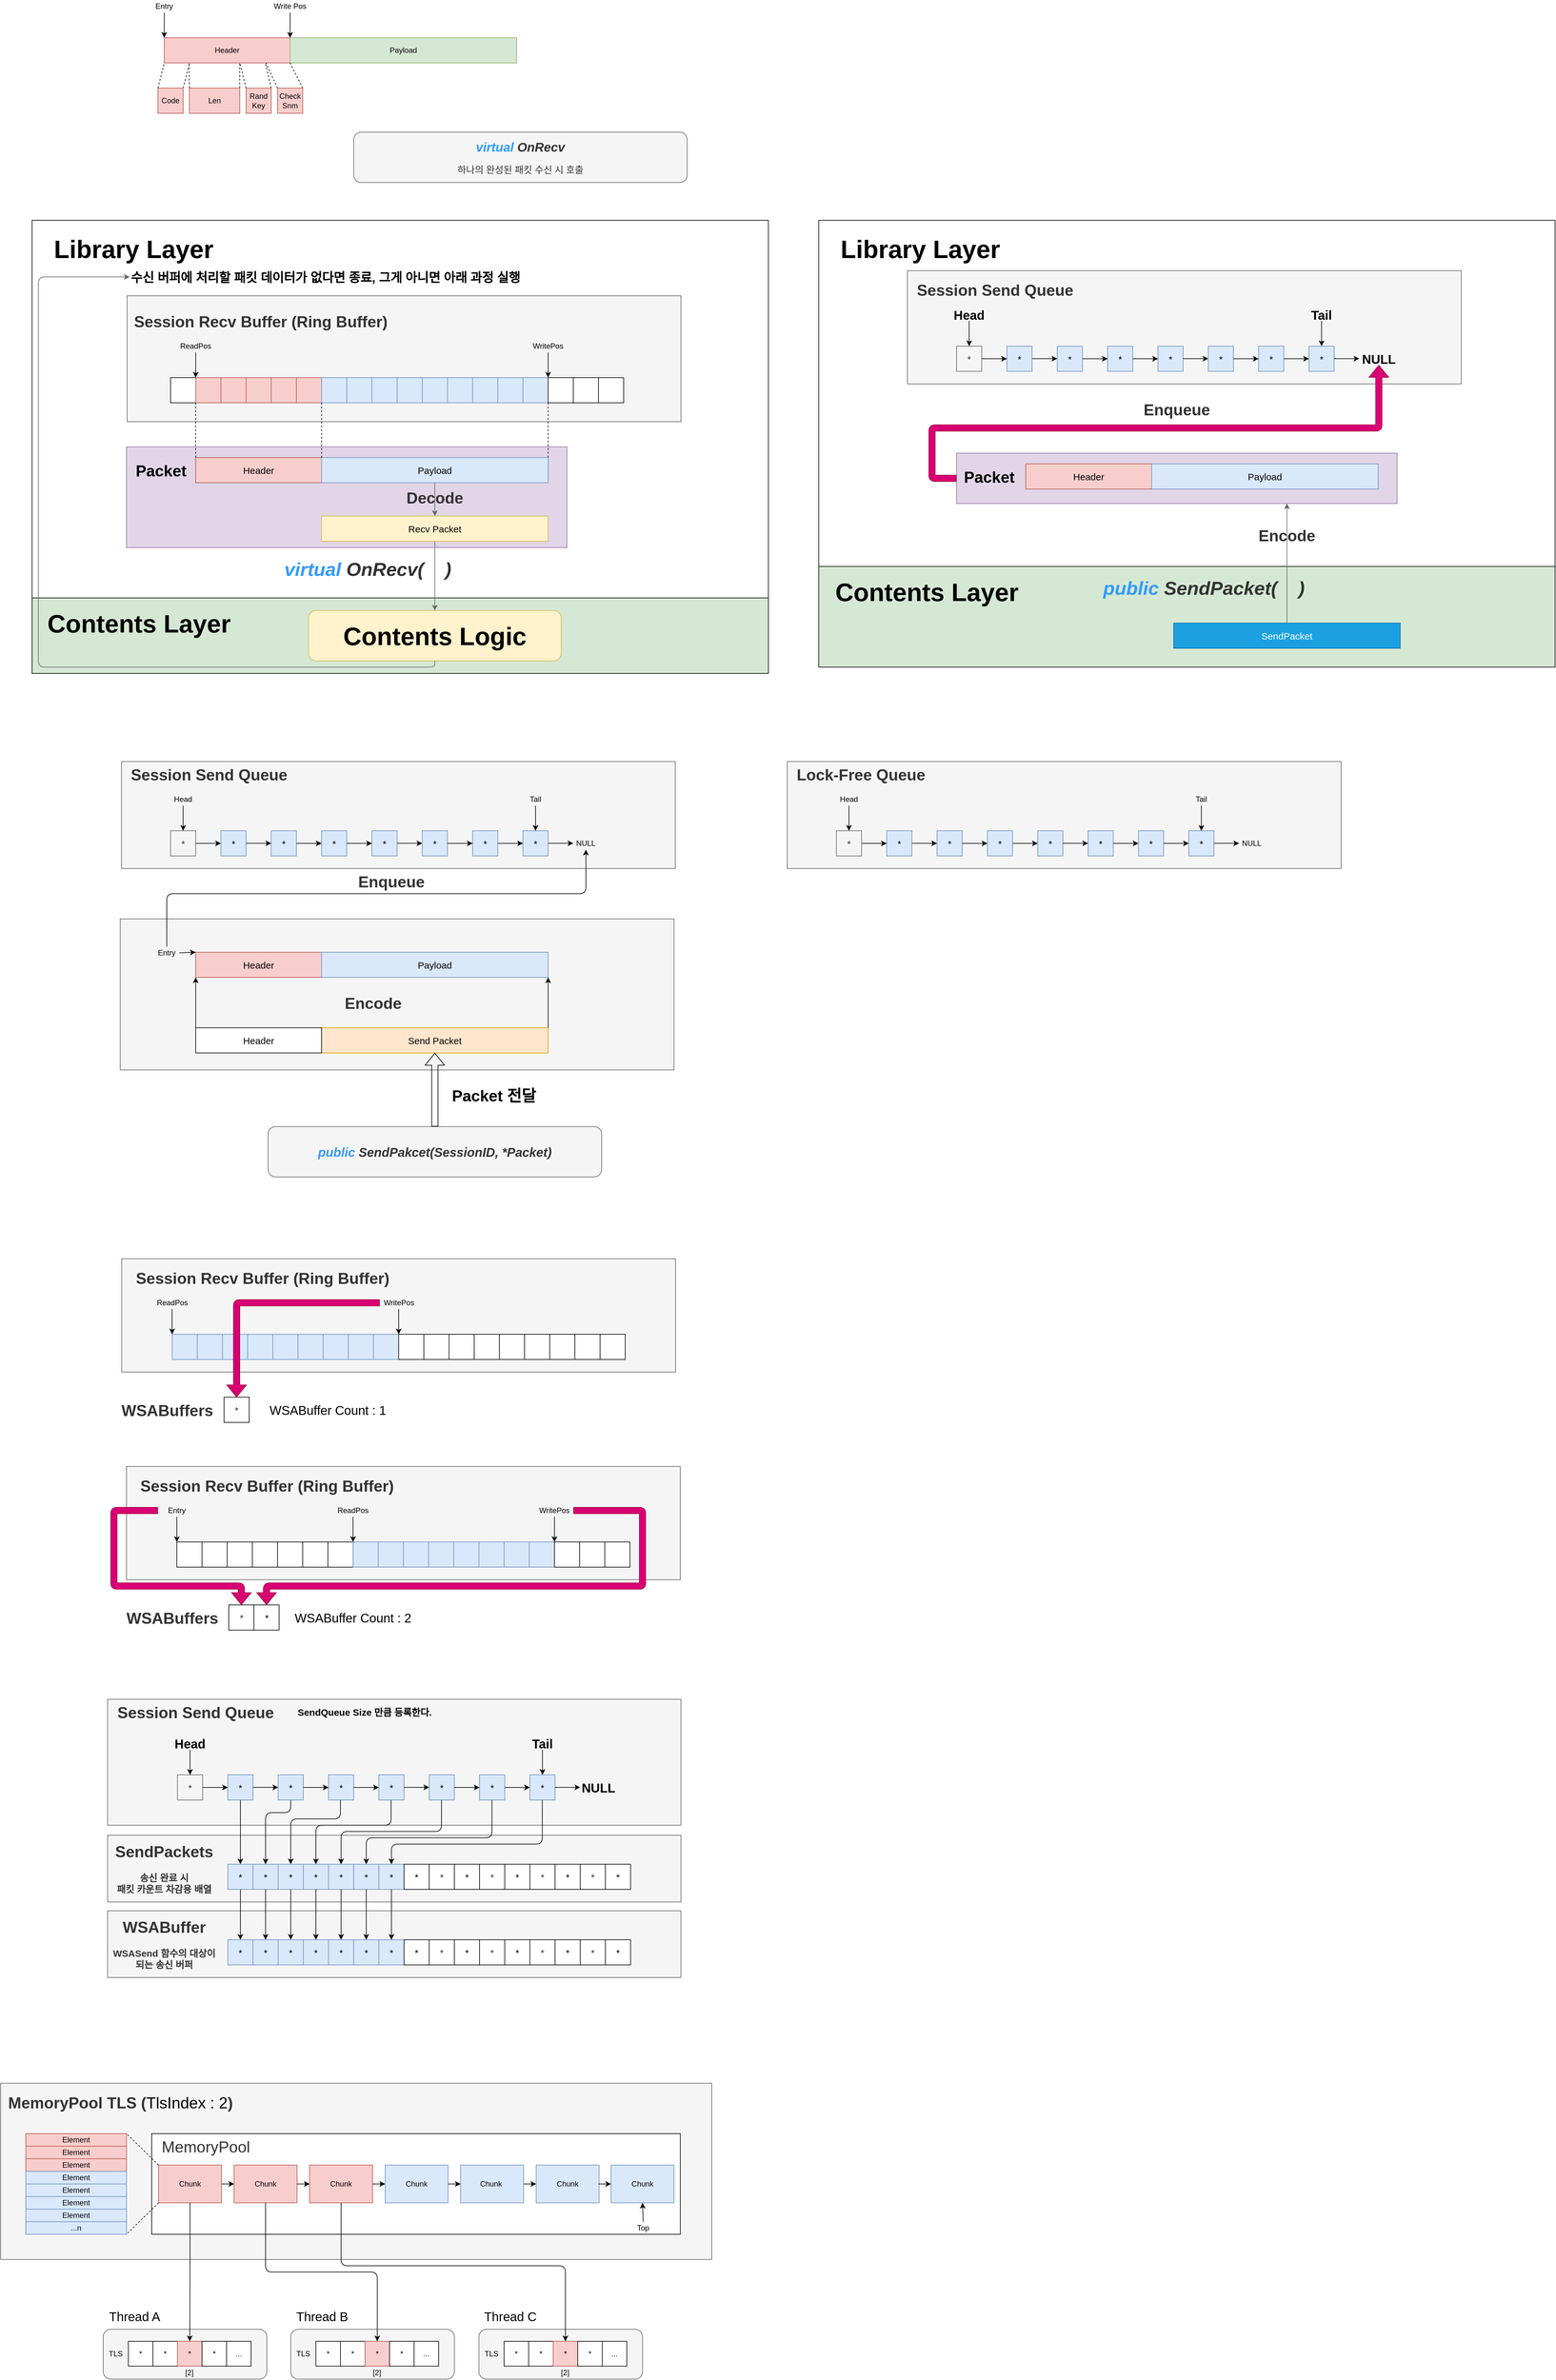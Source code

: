 <mxfile version="13.9.9" type="device"><diagram id="ElAwL4_f756w25zhHShE" name="페이지-1"><mxGraphModel dx="4063" dy="1180" grid="1" gridSize="10" guides="1" tooltips="1" connect="1" arrows="1" fold="1" page="1" pageScale="1" pageWidth="827" pageHeight="1169" math="0" shadow="0"><root><mxCell id="0"/><mxCell id="1" parent="0"/><mxCell id="JKPrLq96XRWwts0Dhp52-21" value="" style="rounded=0;whiteSpace=wrap;html=1;fillColor=#d5e8d4;" parent="1" vertex="1"><mxGeometry x="210" y="2560" width="1170" height="120" as="geometry"/></mxCell><mxCell id="JKPrLq96XRWwts0Dhp52-20" value="" style="rounded=0;whiteSpace=wrap;html=1;" parent="1" vertex="1"><mxGeometry x="210" y="1960" width="1170" height="600" as="geometry"/></mxCell><mxCell id="fuHlf_QvDyEG4dP33QbM-62" value="" style="rounded=1;whiteSpace=wrap;html=1;fillColor=#f5f5f5;strokeColor=#666666;fontColor=#333333;" parent="1" vertex="1"><mxGeometry x="920" y="5311" width="260" height="79" as="geometry"/></mxCell><mxCell id="fuHlf_QvDyEG4dP33QbM-50" value="" style="rounded=1;whiteSpace=wrap;html=1;fillColor=#f5f5f5;strokeColor=#666666;fontColor=#333333;" parent="1" vertex="1"><mxGeometry x="621" y="5311" width="260" height="79" as="geometry"/></mxCell><mxCell id="fuHlf_QvDyEG4dP33QbM-33" value="" style="rounded=1;whiteSpace=wrap;html=1;fillColor=#f5f5f5;strokeColor=#666666;fontColor=#333333;" parent="1" vertex="1"><mxGeometry x="323" y="5311" width="260" height="79" as="geometry"/></mxCell><mxCell id="fuHlf_QvDyEG4dP33QbM-31" value="" style="rounded=0;whiteSpace=wrap;html=1;fillColor=#f5f5f5;strokeColor=#666666;fontColor=#333333;" parent="1" vertex="1"><mxGeometry x="160" y="4920" width="1130" height="280" as="geometry"/></mxCell><mxCell id="KBZ8awhdUq8w41ryYd5T-549" value="" style="rounded=0;whiteSpace=wrap;html=1;align=center;fillColor=#f5f5f5;strokeColor=#666666;fontColor=#333333;" parent="1" vertex="1"><mxGeometry x="330" y="4646" width="911" height="106" as="geometry"/></mxCell><mxCell id="KBZ8awhdUq8w41ryYd5T-190" value="" style="group" parent="1" vertex="1" connectable="0"><mxGeometry x="400" y="1610" width="580" height="180" as="geometry"/></mxCell><mxCell id="KBZ8awhdUq8w41ryYd5T-172" value="Header" style="rounded=0;whiteSpace=wrap;html=1;fillColor=#f8cecc;strokeColor=#b85450;" parent="KBZ8awhdUq8w41ryYd5T-190" vertex="1"><mxGeometry x="20" y="60" width="200" height="40" as="geometry"/></mxCell><mxCell id="KBZ8awhdUq8w41ryYd5T-173" value="Payload" style="rounded=0;whiteSpace=wrap;html=1;fillColor=#d5e8d4;strokeColor=#82b366;" parent="KBZ8awhdUq8w41ryYd5T-190" vertex="1"><mxGeometry x="220" y="60" width="360" height="40" as="geometry"/></mxCell><mxCell id="KBZ8awhdUq8w41ryYd5T-174" value="" style="endArrow=none;dashed=1;html=1;entryX=0;entryY=1;entryDx=0;entryDy=0;exitX=0;exitY=0;exitDx=0;exitDy=0;" parent="KBZ8awhdUq8w41ryYd5T-190" source="KBZ8awhdUq8w41ryYd5T-182" target="KBZ8awhdUq8w41ryYd5T-172" edge="1"><mxGeometry width="50" height="50" relative="1" as="geometry"><mxPoint x="140" y="200" as="sourcePoint"/><mxPoint x="190" y="150" as="targetPoint"/></mxGeometry></mxCell><mxCell id="KBZ8awhdUq8w41ryYd5T-175" value="" style="endArrow=none;dashed=1;html=1;entryX=0.201;entryY=0.987;entryDx=0;entryDy=0;exitX=1;exitY=0;exitDx=0;exitDy=0;entryPerimeter=0;" parent="KBZ8awhdUq8w41ryYd5T-190" source="KBZ8awhdUq8w41ryYd5T-182" target="KBZ8awhdUq8w41ryYd5T-172" edge="1"><mxGeometry width="50" height="50" relative="1" as="geometry"><mxPoint x="20" y="150" as="sourcePoint"/><mxPoint x="30" y="110" as="targetPoint"/></mxGeometry></mxCell><mxCell id="KBZ8awhdUq8w41ryYd5T-176" value="" style="endArrow=none;dashed=1;html=1;exitX=0;exitY=0;exitDx=0;exitDy=0;entryX=0.198;entryY=0.979;entryDx=0;entryDy=0;entryPerimeter=0;" parent="KBZ8awhdUq8w41ryYd5T-190" target="KBZ8awhdUq8w41ryYd5T-172" edge="1"><mxGeometry width="50" height="50" relative="1" as="geometry"><mxPoint x="60" y="140" as="sourcePoint"/><mxPoint x="61" y="99" as="targetPoint"/></mxGeometry></mxCell><mxCell id="KBZ8awhdUq8w41ryYd5T-177" value="" style="endArrow=none;dashed=1;html=1;exitX=1;exitY=0;exitDx=0;exitDy=0;entryX=0.599;entryY=0.996;entryDx=0;entryDy=0;entryPerimeter=0;" parent="KBZ8awhdUq8w41ryYd5T-190" source="KBZ8awhdUq8w41ryYd5T-183" target="KBZ8awhdUq8w41ryYd5T-172" edge="1"><mxGeometry width="50" height="50" relative="1" as="geometry"><mxPoint x="71" y="150" as="sourcePoint"/><mxPoint x="139" y="101" as="targetPoint"/></mxGeometry></mxCell><mxCell id="KBZ8awhdUq8w41ryYd5T-178" value="" style="endArrow=none;dashed=1;html=1;exitX=0;exitY=0;exitDx=0;exitDy=0;entryX=0.6;entryY=0.981;entryDx=0;entryDy=0;entryPerimeter=0;" parent="KBZ8awhdUq8w41ryYd5T-190" source="KBZ8awhdUq8w41ryYd5T-184" target="KBZ8awhdUq8w41ryYd5T-172" edge="1"><mxGeometry width="50" height="50" relative="1" as="geometry"><mxPoint x="150" y="150" as="sourcePoint"/><mxPoint x="149.8" y="109.84" as="targetPoint"/></mxGeometry></mxCell><mxCell id="KBZ8awhdUq8w41ryYd5T-179" value="" style="endArrow=none;dashed=1;html=1;exitX=1;exitY=0;exitDx=0;exitDy=0;entryX=0.803;entryY=1.01;entryDx=0;entryDy=0;entryPerimeter=0;" parent="KBZ8awhdUq8w41ryYd5T-190" source="KBZ8awhdUq8w41ryYd5T-184" target="KBZ8awhdUq8w41ryYd5T-172" edge="1"><mxGeometry width="50" height="50" relative="1" as="geometry"><mxPoint x="160" y="150" as="sourcePoint"/><mxPoint x="150" y="109.24" as="targetPoint"/></mxGeometry></mxCell><mxCell id="KBZ8awhdUq8w41ryYd5T-180" value="" style="endArrow=none;dashed=1;html=1;exitX=1;exitY=0;exitDx=0;exitDy=0;entryX=0;entryY=1;entryDx=0;entryDy=0;" parent="KBZ8awhdUq8w41ryYd5T-190" source="KBZ8awhdUq8w41ryYd5T-185" target="KBZ8awhdUq8w41ryYd5T-173" edge="1"><mxGeometry width="50" height="50" relative="1" as="geometry"><mxPoint x="200" y="150" as="sourcePoint"/><mxPoint x="190.6" y="110.4" as="targetPoint"/></mxGeometry></mxCell><mxCell id="KBZ8awhdUq8w41ryYd5T-181" value="" style="endArrow=none;dashed=1;html=1;exitX=0;exitY=0;exitDx=0;exitDy=0;entryX=0.807;entryY=0.992;entryDx=0;entryDy=0;entryPerimeter=0;" parent="KBZ8awhdUq8w41ryYd5T-190" source="KBZ8awhdUq8w41ryYd5T-185" target="KBZ8awhdUq8w41ryYd5T-172" edge="1"><mxGeometry width="50" height="50" relative="1" as="geometry"><mxPoint x="200" y="150" as="sourcePoint"/><mxPoint x="190.6" y="110.4" as="targetPoint"/></mxGeometry></mxCell><mxCell id="KBZ8awhdUq8w41ryYd5T-182" value="Code" style="rounded=0;whiteSpace=wrap;html=1;fillColor=#f8cecc;strokeColor=#b85450;" parent="KBZ8awhdUq8w41ryYd5T-190" vertex="1"><mxGeometry x="10" y="140" width="40" height="40" as="geometry"/></mxCell><mxCell id="KBZ8awhdUq8w41ryYd5T-183" value="Len" style="rounded=0;whiteSpace=wrap;html=1;fillColor=#f8cecc;strokeColor=#b85450;" parent="KBZ8awhdUq8w41ryYd5T-190" vertex="1"><mxGeometry x="60" y="140" width="80" height="40" as="geometry"/></mxCell><mxCell id="KBZ8awhdUq8w41ryYd5T-184" value="Rand&lt;br&gt;Key" style="rounded=0;whiteSpace=wrap;html=1;fillColor=#f8cecc;strokeColor=#b85450;" parent="KBZ8awhdUq8w41ryYd5T-190" vertex="1"><mxGeometry x="150" y="140" width="40" height="40" as="geometry"/></mxCell><mxCell id="KBZ8awhdUq8w41ryYd5T-185" value="Check&lt;br&gt;Snm" style="rounded=0;whiteSpace=wrap;html=1;fillColor=#f8cecc;strokeColor=#b85450;" parent="KBZ8awhdUq8w41ryYd5T-190" vertex="1"><mxGeometry x="200" y="140" width="40" height="40" as="geometry"/></mxCell><mxCell id="KBZ8awhdUq8w41ryYd5T-186" value="" style="endArrow=classic;html=1;entryX=1;entryY=0;entryDx=0;entryDy=0;exitX=0.5;exitY=1;exitDx=0;exitDy=0;" parent="KBZ8awhdUq8w41ryYd5T-190" source="KBZ8awhdUq8w41ryYd5T-187" target="KBZ8awhdUq8w41ryYd5T-172" edge="1"><mxGeometry width="50" height="50" relative="1" as="geometry"><mxPoint x="310" as="sourcePoint"/><mxPoint x="220" y="-30" as="targetPoint"/></mxGeometry></mxCell><mxCell id="KBZ8awhdUq8w41ryYd5T-187" value="Write Pos" style="text;html=1;strokeColor=none;fillColor=none;align=center;verticalAlign=middle;whiteSpace=wrap;rounded=0;" parent="KBZ8awhdUq8w41ryYd5T-190" vertex="1"><mxGeometry x="185" width="70" height="20" as="geometry"/></mxCell><mxCell id="KBZ8awhdUq8w41ryYd5T-188" value="Entry" style="text;html=1;strokeColor=none;fillColor=none;align=center;verticalAlign=middle;whiteSpace=wrap;rounded=0;" parent="KBZ8awhdUq8w41ryYd5T-190" vertex="1"><mxGeometry width="40" height="20" as="geometry"/></mxCell><mxCell id="KBZ8awhdUq8w41ryYd5T-189" value="" style="endArrow=classic;html=1;entryX=1;entryY=0;entryDx=0;entryDy=0;exitX=0.5;exitY=1;exitDx=0;exitDy=0;" parent="KBZ8awhdUq8w41ryYd5T-190" edge="1"><mxGeometry width="50" height="50" relative="1" as="geometry"><mxPoint x="20" y="20" as="sourcePoint"/><mxPoint x="20" y="60" as="targetPoint"/></mxGeometry></mxCell><mxCell id="KBZ8awhdUq8w41ryYd5T-291" value="" style="group" parent="1" vertex="1" connectable="0"><mxGeometry x="350" y="3610" width="882.5" height="260" as="geometry"/></mxCell><mxCell id="KBZ8awhdUq8w41ryYd5T-263" value="" style="rounded=0;whiteSpace=wrap;html=1;align=center;fillColor=#f5f5f5;strokeColor=#666666;fontColor=#333333;" parent="KBZ8awhdUq8w41ryYd5T-291" vertex="1"><mxGeometry x="2.5" width="880" height="180" as="geometry"/></mxCell><mxCell id="KBZ8awhdUq8w41ryYd5T-264" value="&lt;b&gt;&lt;font style=&quot;font-size: 25px&quot;&gt;Session Recv Buffer (Ring Buffer)&lt;/font&gt;&lt;/b&gt;" style="text;html=1;strokeColor=none;fillColor=none;align=left;verticalAlign=middle;whiteSpace=wrap;rounded=0;fontColor=#333333;fontSize=15;" parent="KBZ8awhdUq8w41ryYd5T-291" vertex="1"><mxGeometry x="22.5" y="20" width="410" height="20" as="geometry"/></mxCell><mxCell id="KBZ8awhdUq8w41ryYd5T-265" value="" style="rounded=0;whiteSpace=wrap;html=1;fontSize=15;align=center;fillColor=#dae8fc;strokeColor=#6c8ebf;" parent="KBZ8awhdUq8w41ryYd5T-291" vertex="1"><mxGeometry x="82.5" y="120" width="40" height="40" as="geometry"/></mxCell><mxCell id="KBZ8awhdUq8w41ryYd5T-266" value="" style="rounded=0;whiteSpace=wrap;html=1;fontSize=15;align=center;fillColor=#dae8fc;strokeColor=#6c8ebf;" parent="KBZ8awhdUq8w41ryYd5T-291" vertex="1"><mxGeometry x="122.5" y="120" width="40" height="40" as="geometry"/></mxCell><mxCell id="KBZ8awhdUq8w41ryYd5T-267" value="" style="rounded=0;whiteSpace=wrap;html=1;fontSize=15;align=center;fillColor=#dae8fc;strokeColor=#6c8ebf;" parent="KBZ8awhdUq8w41ryYd5T-291" vertex="1"><mxGeometry x="162.5" y="120" width="40" height="40" as="geometry"/></mxCell><mxCell id="KBZ8awhdUq8w41ryYd5T-268" value="" style="rounded=0;whiteSpace=wrap;html=1;fontSize=15;align=center;fillColor=#dae8fc;strokeColor=#6c8ebf;" parent="KBZ8awhdUq8w41ryYd5T-291" vertex="1"><mxGeometry x="202.5" y="120" width="40" height="40" as="geometry"/></mxCell><mxCell id="KBZ8awhdUq8w41ryYd5T-269" value="" style="rounded=0;whiteSpace=wrap;html=1;fontSize=15;align=center;fillColor=#dae8fc;strokeColor=#6c8ebf;" parent="KBZ8awhdUq8w41ryYd5T-291" vertex="1"><mxGeometry x="242.5" y="120" width="40" height="40" as="geometry"/></mxCell><mxCell id="KBZ8awhdUq8w41ryYd5T-270" value="" style="rounded=0;whiteSpace=wrap;html=1;fontSize=15;align=center;fillColor=#dae8fc;strokeColor=#6c8ebf;" parent="KBZ8awhdUq8w41ryYd5T-291" vertex="1"><mxGeometry x="282.5" y="120" width="40" height="40" as="geometry"/></mxCell><mxCell id="KBZ8awhdUq8w41ryYd5T-271" value="" style="rounded=0;whiteSpace=wrap;html=1;fontSize=15;align=center;fillColor=#dae8fc;strokeColor=#6c8ebf;" parent="KBZ8awhdUq8w41ryYd5T-291" vertex="1"><mxGeometry x="322.5" y="120" width="40" height="40" as="geometry"/></mxCell><mxCell id="KBZ8awhdUq8w41ryYd5T-272" value="" style="rounded=0;whiteSpace=wrap;html=1;fontSize=15;align=center;fillColor=#dae8fc;strokeColor=#6c8ebf;" parent="KBZ8awhdUq8w41ryYd5T-291" vertex="1"><mxGeometry x="362.5" y="120" width="40" height="40" as="geometry"/></mxCell><mxCell id="KBZ8awhdUq8w41ryYd5T-273" value="" style="rounded=0;whiteSpace=wrap;html=1;fontSize=15;align=center;fillColor=#dae8fc;strokeColor=#6c8ebf;" parent="KBZ8awhdUq8w41ryYd5T-291" vertex="1"><mxGeometry x="402.5" y="120" width="40" height="40" as="geometry"/></mxCell><mxCell id="KBZ8awhdUq8w41ryYd5T-274" value="" style="rounded=0;whiteSpace=wrap;html=1;fontSize=15;align=center;" parent="KBZ8awhdUq8w41ryYd5T-291" vertex="1"><mxGeometry x="442.5" y="120" width="40" height="40" as="geometry"/></mxCell><mxCell id="KBZ8awhdUq8w41ryYd5T-275" value="" style="rounded=0;whiteSpace=wrap;html=1;fontSize=15;align=center;" parent="KBZ8awhdUq8w41ryYd5T-291" vertex="1"><mxGeometry x="482.5" y="120" width="40" height="40" as="geometry"/></mxCell><mxCell id="KBZ8awhdUq8w41ryYd5T-276" value="" style="rounded=0;whiteSpace=wrap;html=1;fontSize=15;align=center;" parent="KBZ8awhdUq8w41ryYd5T-291" vertex="1"><mxGeometry x="522.5" y="120" width="40" height="40" as="geometry"/></mxCell><mxCell id="KBZ8awhdUq8w41ryYd5T-277" value="" style="rounded=0;whiteSpace=wrap;html=1;fontSize=15;align=center;" parent="KBZ8awhdUq8w41ryYd5T-291" vertex="1"><mxGeometry x="562.5" y="120" width="40" height="40" as="geometry"/></mxCell><mxCell id="KBZ8awhdUq8w41ryYd5T-278" value="" style="rounded=0;whiteSpace=wrap;html=1;fontSize=15;align=center;" parent="KBZ8awhdUq8w41ryYd5T-291" vertex="1"><mxGeometry x="602.5" y="120" width="40" height="40" as="geometry"/></mxCell><mxCell id="KBZ8awhdUq8w41ryYd5T-279" value="" style="rounded=0;whiteSpace=wrap;html=1;fontSize=15;align=center;" parent="KBZ8awhdUq8w41ryYd5T-291" vertex="1"><mxGeometry x="642.5" y="120" width="40" height="40" as="geometry"/></mxCell><mxCell id="KBZ8awhdUq8w41ryYd5T-280" value="" style="rounded=0;whiteSpace=wrap;html=1;fontSize=15;align=center;" parent="KBZ8awhdUq8w41ryYd5T-291" vertex="1"><mxGeometry x="682.5" y="120" width="40" height="40" as="geometry"/></mxCell><mxCell id="KBZ8awhdUq8w41ryYd5T-281" value="" style="rounded=0;whiteSpace=wrap;html=1;fontSize=15;align=center;" parent="KBZ8awhdUq8w41ryYd5T-291" vertex="1"><mxGeometry x="722.5" y="120" width="40" height="40" as="geometry"/></mxCell><mxCell id="KBZ8awhdUq8w41ryYd5T-282" value="" style="rounded=0;whiteSpace=wrap;html=1;fontSize=15;align=center;" parent="KBZ8awhdUq8w41ryYd5T-291" vertex="1"><mxGeometry x="762.5" y="120" width="40" height="40" as="geometry"/></mxCell><mxCell id="KBZ8awhdUq8w41ryYd5T-283" value="ReadPos" style="text;html=1;strokeColor=none;fillColor=none;align=center;verticalAlign=middle;whiteSpace=wrap;rounded=0;" parent="KBZ8awhdUq8w41ryYd5T-291" vertex="1"><mxGeometry x="52.5" y="60" width="60" height="20" as="geometry"/></mxCell><mxCell id="KBZ8awhdUq8w41ryYd5T-284" value="" style="endArrow=classic;html=1;entryX=0;entryY=0;entryDx=0;entryDy=0;exitX=0.5;exitY=1;exitDx=0;exitDy=0;" parent="KBZ8awhdUq8w41ryYd5T-291" source="KBZ8awhdUq8w41ryYd5T-283" target="KBZ8awhdUq8w41ryYd5T-265" edge="1"><mxGeometry width="50" height="50" relative="1" as="geometry"><mxPoint x="372.5" y="90" as="sourcePoint"/><mxPoint x="372.5" y="130" as="targetPoint"/><Array as="points"/></mxGeometry></mxCell><mxCell id="KBZ8awhdUq8w41ryYd5T-285" value="&lt;b&gt;&lt;font style=&quot;font-size: 25px&quot;&gt;WSABuffers&lt;/font&gt;&lt;/b&gt;" style="text;html=1;strokeColor=none;fillColor=none;align=left;verticalAlign=middle;whiteSpace=wrap;rounded=0;fontColor=#333333;fontSize=15;" parent="KBZ8awhdUq8w41ryYd5T-291" vertex="1"><mxGeometry y="230" width="150" height="20" as="geometry"/></mxCell><mxCell id="KBZ8awhdUq8w41ryYd5T-286" value="*" style="rounded=0;whiteSpace=wrap;html=1;fontSize=15;fontColor=#333333;align=center;" parent="KBZ8awhdUq8w41ryYd5T-291" vertex="1"><mxGeometry x="165" y="220" width="40" height="40" as="geometry"/></mxCell><mxCell id="KBZ8awhdUq8w41ryYd5T-287" value="" style="endArrow=classic;html=1;entryX=0;entryY=0;entryDx=0;entryDy=0;" parent="KBZ8awhdUq8w41ryYd5T-291" edge="1"><mxGeometry width="50" height="50" relative="1" as="geometry"><mxPoint x="442.5" y="80" as="sourcePoint"/><mxPoint x="442.5" y="120" as="targetPoint"/></mxGeometry></mxCell><mxCell id="KBZ8awhdUq8w41ryYd5T-288" value="WritePos" style="text;html=1;strokeColor=none;fillColor=none;align=center;verticalAlign=middle;whiteSpace=wrap;rounded=0;" parent="KBZ8awhdUq8w41ryYd5T-291" vertex="1"><mxGeometry x="412.5" y="60" width="60" height="20" as="geometry"/></mxCell><mxCell id="KBZ8awhdUq8w41ryYd5T-289" value="" style="edgeStyle=elbowEdgeStyle;elbow=vertical;endArrow=classic;html=1;exitX=0;exitY=0.5;exitDx=0;exitDy=0;entryX=0.5;entryY=0;entryDx=0;entryDy=0;shape=flexArrow;fillColor=#d80073;strokeColor=#A50040;" parent="KBZ8awhdUq8w41ryYd5T-291" source="KBZ8awhdUq8w41ryYd5T-288" target="KBZ8awhdUq8w41ryYd5T-286" edge="1"><mxGeometry width="50" height="50" relative="1" as="geometry"><mxPoint x="431.5" y="180" as="sourcePoint"/><mxPoint x="481.5" y="130" as="targetPoint"/><Array as="points"><mxPoint x="391.5" y="70"/><mxPoint x="411.5" y="90"/><mxPoint x="331.5" y="200"/><mxPoint x="501.5" y="140"/><mxPoint x="341.5" y="190"/></Array></mxGeometry></mxCell><mxCell id="JKPrLq96XRWwts0Dhp52-1" value="&lt;font style=&quot;font-size: 20px&quot;&gt;WSABuffer Count : 1&lt;/font&gt;" style="text;html=1;strokeColor=none;fillColor=none;align=center;verticalAlign=middle;whiteSpace=wrap;rounded=0;" parent="KBZ8awhdUq8w41ryYd5T-291" vertex="1"><mxGeometry x="230" y="230" width="200" height="20" as="geometry"/></mxCell><mxCell id="KBZ8awhdUq8w41ryYd5T-292" value="" style="group" parent="1" vertex="1" connectable="0"><mxGeometry x="340" y="3940" width="900" height="260" as="geometry"/></mxCell><mxCell id="KBZ8awhdUq8w41ryYd5T-232" value="" style="rounded=0;whiteSpace=wrap;html=1;align=center;fillColor=#f5f5f5;strokeColor=#666666;fontColor=#333333;" parent="KBZ8awhdUq8w41ryYd5T-292" vertex="1"><mxGeometry x="20" width="880" height="180" as="geometry"/></mxCell><mxCell id="KBZ8awhdUq8w41ryYd5T-233" value="&lt;b&gt;&lt;font style=&quot;font-size: 25px&quot;&gt;Session Recv Buffer (Ring Buffer)&lt;/font&gt;&lt;/b&gt;" style="text;html=1;strokeColor=none;fillColor=none;align=left;verticalAlign=middle;whiteSpace=wrap;rounded=0;fontColor=#333333;fontSize=15;" parent="KBZ8awhdUq8w41ryYd5T-292" vertex="1"><mxGeometry x="40" y="20" width="410" height="20" as="geometry"/></mxCell><mxCell id="KBZ8awhdUq8w41ryYd5T-234" value="" style="rounded=0;whiteSpace=wrap;html=1;fontSize=15;fontColor=#333333;align=center;" parent="KBZ8awhdUq8w41ryYd5T-292" vertex="1"><mxGeometry x="100" y="120" width="40" height="40" as="geometry"/></mxCell><mxCell id="KBZ8awhdUq8w41ryYd5T-235" value="" style="rounded=0;whiteSpace=wrap;html=1;fontSize=15;align=center;" parent="KBZ8awhdUq8w41ryYd5T-292" vertex="1"><mxGeometry x="140" y="120" width="40" height="40" as="geometry"/></mxCell><mxCell id="KBZ8awhdUq8w41ryYd5T-236" value="" style="rounded=0;whiteSpace=wrap;html=1;fontSize=15;align=center;" parent="KBZ8awhdUq8w41ryYd5T-292" vertex="1"><mxGeometry x="180" y="120" width="40" height="40" as="geometry"/></mxCell><mxCell id="KBZ8awhdUq8w41ryYd5T-237" value="" style="rounded=0;whiteSpace=wrap;html=1;fontSize=15;align=center;" parent="KBZ8awhdUq8w41ryYd5T-292" vertex="1"><mxGeometry x="220" y="120" width="40" height="40" as="geometry"/></mxCell><mxCell id="KBZ8awhdUq8w41ryYd5T-238" value="" style="rounded=0;whiteSpace=wrap;html=1;fontSize=15;align=center;" parent="KBZ8awhdUq8w41ryYd5T-292" vertex="1"><mxGeometry x="260" y="120" width="40" height="40" as="geometry"/></mxCell><mxCell id="KBZ8awhdUq8w41ryYd5T-239" value="" style="rounded=0;whiteSpace=wrap;html=1;fontSize=15;align=center;" parent="KBZ8awhdUq8w41ryYd5T-292" vertex="1"><mxGeometry x="300" y="120" width="40" height="40" as="geometry"/></mxCell><mxCell id="KBZ8awhdUq8w41ryYd5T-240" value="" style="rounded=0;whiteSpace=wrap;html=1;fontSize=15;align=center;" parent="KBZ8awhdUq8w41ryYd5T-292" vertex="1"><mxGeometry x="340" y="120" width="40" height="40" as="geometry"/></mxCell><mxCell id="KBZ8awhdUq8w41ryYd5T-241" value="" style="rounded=0;whiteSpace=wrap;html=1;fontSize=15;align=center;fillColor=#dae8fc;strokeColor=#6c8ebf;" parent="KBZ8awhdUq8w41ryYd5T-292" vertex="1"><mxGeometry x="380" y="120" width="40" height="40" as="geometry"/></mxCell><mxCell id="KBZ8awhdUq8w41ryYd5T-242" value="" style="rounded=0;whiteSpace=wrap;html=1;fontSize=15;align=center;fillColor=#dae8fc;strokeColor=#6c8ebf;" parent="KBZ8awhdUq8w41ryYd5T-292" vertex="1"><mxGeometry x="420" y="120" width="40" height="40" as="geometry"/></mxCell><mxCell id="KBZ8awhdUq8w41ryYd5T-243" value="" style="rounded=0;whiteSpace=wrap;html=1;fontSize=15;align=center;fillColor=#dae8fc;strokeColor=#6c8ebf;" parent="KBZ8awhdUq8w41ryYd5T-292" vertex="1"><mxGeometry x="460" y="120" width="40" height="40" as="geometry"/></mxCell><mxCell id="KBZ8awhdUq8w41ryYd5T-244" value="" style="rounded=0;whiteSpace=wrap;html=1;fontSize=15;align=center;fillColor=#dae8fc;strokeColor=#6c8ebf;" parent="KBZ8awhdUq8w41ryYd5T-292" vertex="1"><mxGeometry x="500" y="120" width="40" height="40" as="geometry"/></mxCell><mxCell id="KBZ8awhdUq8w41ryYd5T-245" value="" style="rounded=0;whiteSpace=wrap;html=1;fontSize=15;align=center;fillColor=#dae8fc;strokeColor=#6c8ebf;" parent="KBZ8awhdUq8w41ryYd5T-292" vertex="1"><mxGeometry x="540" y="120" width="40" height="40" as="geometry"/></mxCell><mxCell id="KBZ8awhdUq8w41ryYd5T-246" value="" style="rounded=0;whiteSpace=wrap;html=1;fontSize=15;align=center;fillColor=#dae8fc;strokeColor=#6c8ebf;" parent="KBZ8awhdUq8w41ryYd5T-292" vertex="1"><mxGeometry x="580" y="120" width="40" height="40" as="geometry"/></mxCell><mxCell id="KBZ8awhdUq8w41ryYd5T-247" value="" style="rounded=0;whiteSpace=wrap;html=1;fontSize=15;align=center;fillColor=#dae8fc;strokeColor=#6c8ebf;" parent="KBZ8awhdUq8w41ryYd5T-292" vertex="1"><mxGeometry x="620" y="120" width="40" height="40" as="geometry"/></mxCell><mxCell id="KBZ8awhdUq8w41ryYd5T-248" value="" style="rounded=0;whiteSpace=wrap;html=1;fontSize=15;align=center;fillColor=#dae8fc;strokeColor=#6c8ebf;" parent="KBZ8awhdUq8w41ryYd5T-292" vertex="1"><mxGeometry x="660" y="120" width="40" height="40" as="geometry"/></mxCell><mxCell id="KBZ8awhdUq8w41ryYd5T-249" value="" style="rounded=0;whiteSpace=wrap;html=1;fontSize=15;fontColor=#333333;align=center;" parent="KBZ8awhdUq8w41ryYd5T-292" vertex="1"><mxGeometry x="700" y="120" width="40" height="40" as="geometry"/></mxCell><mxCell id="KBZ8awhdUq8w41ryYd5T-250" value="" style="rounded=0;whiteSpace=wrap;html=1;fontSize=15;fontColor=#333333;align=center;" parent="KBZ8awhdUq8w41ryYd5T-292" vertex="1"><mxGeometry x="740" y="120" width="40" height="40" as="geometry"/></mxCell><mxCell id="KBZ8awhdUq8w41ryYd5T-251" value="" style="rounded=0;whiteSpace=wrap;html=1;fontSize=15;fontColor=#333333;align=center;" parent="KBZ8awhdUq8w41ryYd5T-292" vertex="1"><mxGeometry x="780" y="120" width="40" height="40" as="geometry"/></mxCell><mxCell id="KBZ8awhdUq8w41ryYd5T-252" value="" style="endArrow=classic;html=1;entryX=0;entryY=0;entryDx=0;entryDy=0;exitX=0.5;exitY=1;exitDx=0;exitDy=0;" parent="KBZ8awhdUq8w41ryYd5T-292" source="KBZ8awhdUq8w41ryYd5T-253" target="KBZ8awhdUq8w41ryYd5T-241" edge="1"><mxGeometry width="50" height="50" relative="1" as="geometry"><mxPoint x="140" y="80" as="sourcePoint"/><mxPoint x="190" y="90" as="targetPoint"/><Array as="points"/></mxGeometry></mxCell><mxCell id="KBZ8awhdUq8w41ryYd5T-253" value="ReadPos" style="text;html=1;strokeColor=none;fillColor=none;align=center;verticalAlign=middle;whiteSpace=wrap;rounded=0;" parent="KBZ8awhdUq8w41ryYd5T-292" vertex="1"><mxGeometry x="350" y="60" width="60" height="20" as="geometry"/></mxCell><mxCell id="KBZ8awhdUq8w41ryYd5T-254" value="" style="endArrow=classic;html=1;entryX=0;entryY=0;entryDx=0;entryDy=0;" parent="KBZ8awhdUq8w41ryYd5T-292" target="KBZ8awhdUq8w41ryYd5T-249" edge="1"><mxGeometry width="50" height="50" relative="1" as="geometry"><mxPoint x="700" y="80" as="sourcePoint"/><mxPoint x="150" y="130" as="targetPoint"/></mxGeometry></mxCell><mxCell id="KBZ8awhdUq8w41ryYd5T-255" value="WritePos" style="text;html=1;strokeColor=none;fillColor=none;align=center;verticalAlign=middle;whiteSpace=wrap;rounded=0;" parent="KBZ8awhdUq8w41ryYd5T-292" vertex="1"><mxGeometry x="670" y="60" width="60" height="20" as="geometry"/></mxCell><mxCell id="KBZ8awhdUq8w41ryYd5T-256" value="Entry" style="text;html=1;strokeColor=none;fillColor=none;align=center;verticalAlign=middle;whiteSpace=wrap;rounded=0;" parent="KBZ8awhdUq8w41ryYd5T-292" vertex="1"><mxGeometry x="70" y="60" width="60" height="20" as="geometry"/></mxCell><mxCell id="KBZ8awhdUq8w41ryYd5T-257" value="" style="endArrow=classic;html=1;entryX=0;entryY=0;entryDx=0;entryDy=0;exitX=0.5;exitY=1;exitDx=0;exitDy=0;" parent="KBZ8awhdUq8w41ryYd5T-292" source="KBZ8awhdUq8w41ryYd5T-256" target="KBZ8awhdUq8w41ryYd5T-234" edge="1"><mxGeometry width="50" height="50" relative="1" as="geometry"><mxPoint x="390" y="90" as="sourcePoint"/><mxPoint x="390" y="130" as="targetPoint"/><Array as="points"/></mxGeometry></mxCell><mxCell id="KBZ8awhdUq8w41ryYd5T-258" value="&lt;b&gt;&lt;font style=&quot;font-size: 25px&quot;&gt;WSABuffers&lt;/font&gt;&lt;/b&gt;" style="text;html=1;strokeColor=none;fillColor=none;align=left;verticalAlign=middle;whiteSpace=wrap;rounded=0;fontColor=#333333;fontSize=15;" parent="KBZ8awhdUq8w41ryYd5T-292" vertex="1"><mxGeometry x="17.5" y="230" width="150" height="20" as="geometry"/></mxCell><mxCell id="KBZ8awhdUq8w41ryYd5T-259" value="*" style="rounded=0;whiteSpace=wrap;html=1;fontSize=15;fontColor=#333333;align=center;" parent="KBZ8awhdUq8w41ryYd5T-292" vertex="1"><mxGeometry x="182.5" y="220" width="40" height="40" as="geometry"/></mxCell><mxCell id="KBZ8awhdUq8w41ryYd5T-260" value="*" style="rounded=0;whiteSpace=wrap;html=1;fontSize=15;align=center;" parent="KBZ8awhdUq8w41ryYd5T-292" vertex="1"><mxGeometry x="222.5" y="220" width="40" height="40" as="geometry"/></mxCell><mxCell id="KBZ8awhdUq8w41ryYd5T-261" value="" style="edgeStyle=segmentEdgeStyle;endArrow=classic;html=1;exitX=0;exitY=0.5;exitDx=0;exitDy=0;entryX=0.5;entryY=0;entryDx=0;entryDy=0;shape=flexArrow;fillColor=#d80073;strokeColor=#A50040;" parent="KBZ8awhdUq8w41ryYd5T-292" source="KBZ8awhdUq8w41ryYd5T-256" target="KBZ8awhdUq8w41ryYd5T-259" edge="1"><mxGeometry width="50" height="50" relative="1" as="geometry"><mxPoint x="350" y="160" as="sourcePoint"/><mxPoint x="400" y="110" as="targetPoint"/><Array as="points"><mxPoint y="70"/><mxPoint y="190"/><mxPoint x="203" y="190"/></Array></mxGeometry></mxCell><mxCell id="KBZ8awhdUq8w41ryYd5T-262" value="" style="edgeStyle=segmentEdgeStyle;endArrow=classic;html=1;exitX=1;exitY=0.5;exitDx=0;exitDy=0;entryX=0.5;entryY=0;entryDx=0;entryDy=0;shape=flexArrow;fillColor=#d80073;strokeColor=#A50040;" parent="KBZ8awhdUq8w41ryYd5T-292" source="KBZ8awhdUq8w41ryYd5T-255" target="KBZ8awhdUq8w41ryYd5T-260" edge="1"><mxGeometry width="50" height="50" relative="1" as="geometry"><mxPoint x="507.5" y="250" as="sourcePoint"/><mxPoint x="640" y="400" as="targetPoint"/><Array as="points"><mxPoint x="840" y="70"/><mxPoint x="840" y="190"/><mxPoint x="243" y="190"/></Array></mxGeometry></mxCell><mxCell id="JKPrLq96XRWwts0Dhp52-2" value="&lt;font style=&quot;font-size: 20px&quot;&gt;WSABuffer Count : 2&lt;/font&gt;" style="text;html=1;strokeColor=none;fillColor=none;align=center;verticalAlign=middle;whiteSpace=wrap;rounded=0;" parent="KBZ8awhdUq8w41ryYd5T-292" vertex="1"><mxGeometry x="280" y="230" width="200" height="20" as="geometry"/></mxCell><mxCell id="KBZ8awhdUq8w41ryYd5T-294" value="" style="rounded=0;whiteSpace=wrap;html=1;align=center;fillColor=#f5f5f5;strokeColor=#666666;fontColor=#333333;" parent="1" vertex="1"><mxGeometry x="330" y="4526" width="911" height="106" as="geometry"/></mxCell><mxCell id="KBZ8awhdUq8w41ryYd5T-330" value="" style="rounded=0;whiteSpace=wrap;html=1;align=center;fillColor=#f5f5f5;strokeColor=#666666;fontColor=#333333;" parent="1" vertex="1"><mxGeometry x="330" y="4310" width="911" height="200" as="geometry"/></mxCell><mxCell id="KBZ8awhdUq8w41ryYd5T-331" value="*" style="rounded=0;whiteSpace=wrap;html=1;fontSize=15;fontColor=#333333;align=center;fillColor=#f5f5f5;strokeColor=#666666;" parent="1" vertex="1"><mxGeometry x="441" y="4430" width="40" height="40" as="geometry"/></mxCell><mxCell id="KBZ8awhdUq8w41ryYd5T-332" value="*" style="rounded=0;whiteSpace=wrap;html=1;fontSize=15;align=center;fillColor=#dae8fc;strokeColor=#6c8ebf;" parent="1" vertex="1"><mxGeometry x="521" y="4430" width="40" height="40" as="geometry"/></mxCell><mxCell id="KBZ8awhdUq8w41ryYd5T-333" value="" style="endArrow=classic;html=1;exitX=1;exitY=0.5;exitDx=0;exitDy=0;entryX=0;entryY=0.5;entryDx=0;entryDy=0;" parent="1" source="KBZ8awhdUq8w41ryYd5T-331" target="KBZ8awhdUq8w41ryYd5T-332" edge="1"><mxGeometry x="330" y="4310" width="50" height="50" as="geometry"><mxPoint x="541" y="4480" as="sourcePoint"/><mxPoint x="591" y="4430" as="targetPoint"/></mxGeometry></mxCell><mxCell id="KBZ8awhdUq8w41ryYd5T-334" value="*" style="rounded=0;whiteSpace=wrap;html=1;fontSize=15;align=center;fillColor=#dae8fc;strokeColor=#6c8ebf;" parent="1" vertex="1"><mxGeometry x="601" y="4430" width="40" height="40" as="geometry"/></mxCell><mxCell id="KBZ8awhdUq8w41ryYd5T-335" value="*" style="rounded=0;whiteSpace=wrap;html=1;fontSize=15;align=center;fillColor=#dae8fc;strokeColor=#6c8ebf;" parent="1" vertex="1"><mxGeometry x="681" y="4430" width="40" height="40" as="geometry"/></mxCell><mxCell id="KBZ8awhdUq8w41ryYd5T-336" value="" style="endArrow=classic;html=1;exitX=1;exitY=0.5;exitDx=0;exitDy=0;entryX=0;entryY=0.5;entryDx=0;entryDy=0;" parent="1" source="KBZ8awhdUq8w41ryYd5T-334" target="KBZ8awhdUq8w41ryYd5T-335" edge="1"><mxGeometry x="330" y="4310" width="50" height="50" as="geometry"><mxPoint x="701" y="4480" as="sourcePoint"/><mxPoint x="751" y="4430" as="targetPoint"/></mxGeometry></mxCell><mxCell id="KBZ8awhdUq8w41ryYd5T-337" value="" style="endArrow=classic;html=1;exitX=1;exitY=0.5;exitDx=0;exitDy=0;entryX=0;entryY=0.5;entryDx=0;entryDy=0;" parent="1" edge="1"><mxGeometry x="330" y="4310" width="50" height="50" as="geometry"><mxPoint x="561" y="4449.83" as="sourcePoint"/><mxPoint x="601" y="4449.83" as="targetPoint"/></mxGeometry></mxCell><mxCell id="KBZ8awhdUq8w41ryYd5T-338" value="*" style="rounded=0;whiteSpace=wrap;html=1;fontSize=15;align=center;fillColor=#dae8fc;strokeColor=#6c8ebf;" parent="1" vertex="1"><mxGeometry x="761" y="4430" width="40" height="40" as="geometry"/></mxCell><mxCell id="KBZ8awhdUq8w41ryYd5T-339" value="" style="endArrow=classic;html=1;exitX=1;exitY=0.5;exitDx=0;exitDy=0;entryX=0;entryY=0.5;entryDx=0;entryDy=0;" parent="1" target="KBZ8awhdUq8w41ryYd5T-338" edge="1"><mxGeometry x="330" y="4310" width="50" height="50" as="geometry"><mxPoint x="721" y="4450" as="sourcePoint"/><mxPoint x="831" y="4430" as="targetPoint"/></mxGeometry></mxCell><mxCell id="KBZ8awhdUq8w41ryYd5T-340" value="*" style="rounded=0;whiteSpace=wrap;html=1;fontSize=15;align=center;fillColor=#dae8fc;strokeColor=#6c8ebf;" parent="1" vertex="1"><mxGeometry x="841" y="4430" width="40" height="40" as="geometry"/></mxCell><mxCell id="KBZ8awhdUq8w41ryYd5T-341" value="*" style="rounded=0;whiteSpace=wrap;html=1;fontSize=15;align=center;fillColor=#dae8fc;strokeColor=#6c8ebf;" parent="1" vertex="1"><mxGeometry x="921" y="4430" width="40" height="40" as="geometry"/></mxCell><mxCell id="KBZ8awhdUq8w41ryYd5T-342" value="" style="endArrow=classic;html=1;exitX=1;exitY=0.5;exitDx=0;exitDy=0;entryX=0;entryY=0.5;entryDx=0;entryDy=0;" parent="1" source="KBZ8awhdUq8w41ryYd5T-340" target="KBZ8awhdUq8w41ryYd5T-341" edge="1"><mxGeometry x="330" y="4310" width="50" height="50" as="geometry"><mxPoint x="941" y="4480" as="sourcePoint"/><mxPoint x="991" y="4430" as="targetPoint"/></mxGeometry></mxCell><mxCell id="KBZ8awhdUq8w41ryYd5T-343" value="" style="endArrow=classic;html=1;exitX=1;exitY=0.5;exitDx=0;exitDy=0;entryX=0;entryY=0.5;entryDx=0;entryDy=0;" parent="1" edge="1"><mxGeometry x="330" y="4310" width="50" height="50" as="geometry"><mxPoint x="801" y="4449.83" as="sourcePoint"/><mxPoint x="841" y="4449.83" as="targetPoint"/></mxGeometry></mxCell><mxCell id="KBZ8awhdUq8w41ryYd5T-344" value="*" style="rounded=0;whiteSpace=wrap;html=1;fontSize=15;align=center;fillColor=#dae8fc;strokeColor=#6c8ebf;" parent="1" vertex="1"><mxGeometry x="1001" y="4430" width="40" height="40" as="geometry"/></mxCell><mxCell id="KBZ8awhdUq8w41ryYd5T-345" value="" style="endArrow=classic;html=1;exitX=1;exitY=0.5;exitDx=0;exitDy=0;entryX=0;entryY=0.5;entryDx=0;entryDy=0;" parent="1" target="KBZ8awhdUq8w41ryYd5T-344" edge="1"><mxGeometry x="330" y="4310" width="50" height="50" as="geometry"><mxPoint x="961" y="4450" as="sourcePoint"/><mxPoint x="1071" y="4430" as="targetPoint"/></mxGeometry></mxCell><mxCell id="KBZ8awhdUq8w41ryYd5T-346" value="" style="endArrow=classic;html=1;exitX=1;exitY=0.5;exitDx=0;exitDy=0;entryX=0;entryY=0.5;entryDx=0;entryDy=0;" parent="1" edge="1"><mxGeometry x="330" y="4310" width="50" height="50" as="geometry"><mxPoint x="1041" y="4449.83" as="sourcePoint"/><mxPoint x="1081" y="4449.83" as="targetPoint"/></mxGeometry></mxCell><mxCell id="KBZ8awhdUq8w41ryYd5T-347" value="&lt;font style=&quot;font-size: 20px&quot;&gt;&lt;b&gt;NULL&lt;/b&gt;&lt;/font&gt;" style="text;html=1;strokeColor=none;fillColor=none;align=center;verticalAlign=middle;whiteSpace=wrap;rounded=0;" parent="1" vertex="1"><mxGeometry x="1090" y="4440" width="40" height="20" as="geometry"/></mxCell><mxCell id="KBZ8awhdUq8w41ryYd5T-348" value="&lt;font style=&quot;font-size: 20px&quot;&gt;&lt;b&gt;Tail&lt;/b&gt;&lt;/font&gt;" style="text;html=1;strokeColor=none;fillColor=none;align=center;verticalAlign=middle;whiteSpace=wrap;rounded=0;" parent="1" vertex="1"><mxGeometry x="1001" y="4370" width="40" height="20" as="geometry"/></mxCell><mxCell id="KBZ8awhdUq8w41ryYd5T-349" value="&lt;font style=&quot;font-size: 20px&quot;&gt;&lt;b&gt;Head&lt;/b&gt;&lt;/font&gt;" style="text;html=1;strokeColor=none;fillColor=none;align=center;verticalAlign=middle;whiteSpace=wrap;rounded=0;" parent="1" vertex="1"><mxGeometry x="441" y="4370" width="40" height="20" as="geometry"/></mxCell><mxCell id="KBZ8awhdUq8w41ryYd5T-350" value="" style="endArrow=classic;html=1;entryX=0.5;entryY=0;entryDx=0;entryDy=0;exitX=0.5;exitY=1;exitDx=0;exitDy=0;" parent="1" source="KBZ8awhdUq8w41ryYd5T-349" target="KBZ8awhdUq8w41ryYd5T-331" edge="1"><mxGeometry x="330" y="4310" width="50" height="50" as="geometry"><mxPoint x="591" y="4400" as="sourcePoint"/><mxPoint x="1031.0" y="4480" as="targetPoint"/></mxGeometry></mxCell><mxCell id="KBZ8awhdUq8w41ryYd5T-351" value="&lt;b&gt;&lt;font style=&quot;font-size: 25px&quot;&gt;Session Send Queue&lt;/font&gt;&lt;/b&gt;" style="text;html=1;strokeColor=none;fillColor=none;align=center;verticalAlign=middle;whiteSpace=wrap;rounded=0;fontColor=#333333;fontSize=15;" parent="1" vertex="1"><mxGeometry x="330" y="4310" width="280" height="40" as="geometry"/></mxCell><mxCell id="KBZ8awhdUq8w41ryYd5T-352" value="" style="endArrow=classic;html=1;exitX=0.5;exitY=1;exitDx=0;exitDy=0;entryX=0.5;entryY=0;entryDx=0;entryDy=0;" parent="1" source="KBZ8awhdUq8w41ryYd5T-348" target="KBZ8awhdUq8w41ryYd5T-344" edge="1"><mxGeometry x="330" y="4310" width="50" height="50" as="geometry"><mxPoint x="971.0" y="4460" as="sourcePoint"/><mxPoint x="1011.0" y="4460" as="targetPoint"/></mxGeometry></mxCell><mxCell id="KBZ8awhdUq8w41ryYd5T-353" value="&lt;b&gt;&lt;font&gt;&lt;span style=&quot;font-size: 25px&quot;&gt;SendPackets&lt;br&gt;&lt;/span&gt;&lt;br&gt;&lt;font style=&quot;font-size: 15px&quot;&gt;송신 완료 시 &lt;br&gt;패킷 카운트 차감용 배열&lt;/font&gt;&lt;br&gt;&lt;/font&gt;&lt;/b&gt;" style="text;html=1;strokeColor=none;fillColor=none;align=center;verticalAlign=middle;whiteSpace=wrap;rounded=0;fontColor=#333333;fontSize=15;" parent="1" vertex="1"><mxGeometry x="330" y="4526" width="180" height="104" as="geometry"/></mxCell><mxCell id="KBZ8awhdUq8w41ryYd5T-354" value="*" style="rounded=0;whiteSpace=wrap;html=1;fontSize=15;align=center;fillColor=#dae8fc;strokeColor=#6c8ebf;" parent="1" vertex="1"><mxGeometry x="521" y="4572" width="40" height="40" as="geometry"/></mxCell><mxCell id="KBZ8awhdUq8w41ryYd5T-355" value="*" style="rounded=0;whiteSpace=wrap;html=1;fontSize=15;align=center;fillColor=#dae8fc;strokeColor=#6c8ebf;" parent="1" vertex="1"><mxGeometry x="561" y="4572" width="40" height="40" as="geometry"/></mxCell><mxCell id="KBZ8awhdUq8w41ryYd5T-356" value="*" style="rounded=0;whiteSpace=wrap;html=1;fontSize=15;align=center;fillColor=#dae8fc;strokeColor=#6c8ebf;" parent="1" vertex="1"><mxGeometry x="601" y="4572" width="40" height="40" as="geometry"/></mxCell><mxCell id="KBZ8awhdUq8w41ryYd5T-357" value="*" style="rounded=0;whiteSpace=wrap;html=1;fontSize=15;align=center;fillColor=#dae8fc;strokeColor=#6c8ebf;" parent="1" vertex="1"><mxGeometry x="641" y="4572" width="40" height="40" as="geometry"/></mxCell><mxCell id="KBZ8awhdUq8w41ryYd5T-358" value="*" style="rounded=0;whiteSpace=wrap;html=1;fontSize=15;align=center;fillColor=#dae8fc;strokeColor=#6c8ebf;" parent="1" vertex="1"><mxGeometry x="681" y="4572" width="40" height="40" as="geometry"/></mxCell><mxCell id="KBZ8awhdUq8w41ryYd5T-359" value="*" style="rounded=0;whiteSpace=wrap;html=1;fontSize=15;align=center;fillColor=#dae8fc;strokeColor=#6c8ebf;" parent="1" vertex="1"><mxGeometry x="721" y="4572" width="40" height="40" as="geometry"/></mxCell><mxCell id="KBZ8awhdUq8w41ryYd5T-360" value="*" style="rounded=0;whiteSpace=wrap;html=1;fontSize=15;align=center;fillColor=#dae8fc;strokeColor=#6c8ebf;" parent="1" vertex="1"><mxGeometry x="761" y="4572" width="40" height="40" as="geometry"/></mxCell><mxCell id="KBZ8awhdUq8w41ryYd5T-361" value="*" style="rounded=0;whiteSpace=wrap;html=1;fontSize=15;align=center;" parent="1" vertex="1"><mxGeometry x="801" y="4572" width="40" height="40" as="geometry"/></mxCell><mxCell id="KBZ8awhdUq8w41ryYd5T-362" value="*" style="rounded=0;whiteSpace=wrap;html=1;fontSize=15;fontColor=#333333;align=center;" parent="1" vertex="1"><mxGeometry x="841" y="4572" width="40" height="40" as="geometry"/></mxCell><mxCell id="KBZ8awhdUq8w41ryYd5T-363" value="*" style="rounded=0;whiteSpace=wrap;html=1;fontSize=15;align=center;" parent="1" vertex="1"><mxGeometry x="881" y="4572" width="40" height="40" as="geometry"/></mxCell><mxCell id="KBZ8awhdUq8w41ryYd5T-364" value="*" style="rounded=0;whiteSpace=wrap;html=1;fontSize=15;fontColor=#333333;align=center;" parent="1" vertex="1"><mxGeometry x="921" y="4572" width="40" height="40" as="geometry"/></mxCell><mxCell id="KBZ8awhdUq8w41ryYd5T-365" value="*" style="rounded=0;whiteSpace=wrap;html=1;fontSize=15;align=center;" parent="1" vertex="1"><mxGeometry x="961" y="4572" width="40" height="40" as="geometry"/></mxCell><mxCell id="KBZ8awhdUq8w41ryYd5T-366" value="*" style="rounded=0;whiteSpace=wrap;html=1;fontSize=15;fontColor=#333333;align=center;" parent="1" vertex="1"><mxGeometry x="1001" y="4572" width="40" height="40" as="geometry"/></mxCell><mxCell id="KBZ8awhdUq8w41ryYd5T-367" value="*" style="rounded=0;whiteSpace=wrap;html=1;fontSize=15;align=center;" parent="1" vertex="1"><mxGeometry x="1041" y="4572" width="40" height="40" as="geometry"/></mxCell><mxCell id="KBZ8awhdUq8w41ryYd5T-368" value="*" style="rounded=0;whiteSpace=wrap;html=1;fontSize=15;fontColor=#333333;align=center;" parent="1" vertex="1"><mxGeometry x="1081" y="4572" width="40" height="40" as="geometry"/></mxCell><mxCell id="KBZ8awhdUq8w41ryYd5T-369" value="*" style="rounded=0;whiteSpace=wrap;html=1;fontSize=15;align=center;" parent="1" vertex="1"><mxGeometry x="1121" y="4572" width="40" height="40" as="geometry"/></mxCell><mxCell id="KBZ8awhdUq8w41ryYd5T-370" value="" style="edgeStyle=elbowEdgeStyle;elbow=vertical;endArrow=classic;html=1;exitX=0.5;exitY=1;exitDx=0;exitDy=0;entryX=0.5;entryY=0;entryDx=0;entryDy=0;" parent="1" source="KBZ8awhdUq8w41ryYd5T-332" target="KBZ8awhdUq8w41ryYd5T-354" edge="1"><mxGeometry x="330" y="4310" width="50" height="50" as="geometry"><mxPoint x="691" y="4510" as="sourcePoint"/><mxPoint x="741" y="4460" as="targetPoint"/><Array as="points"><mxPoint x="521" y="4480"/><mxPoint x="561" y="4520"/><mxPoint x="641" y="4500"/></Array></mxGeometry></mxCell><mxCell id="KBZ8awhdUq8w41ryYd5T-371" value="" style="edgeStyle=elbowEdgeStyle;elbow=vertical;endArrow=classic;html=1;exitX=0.5;exitY=1;exitDx=0;exitDy=0;entryX=0.5;entryY=0;entryDx=0;entryDy=0;" parent="1" target="KBZ8awhdUq8w41ryYd5T-355" edge="1"><mxGeometry x="330" y="4310" width="50" height="50" as="geometry"><mxPoint x="621" y="4470" as="sourcePoint"/><mxPoint x="541" y="4550" as="targetPoint"/><Array as="points"><mxPoint x="561" y="4490"/><mxPoint x="641" y="4520"/><mxPoint x="721" y="4500"/></Array></mxGeometry></mxCell><mxCell id="KBZ8awhdUq8w41ryYd5T-372" value="" style="edgeStyle=elbowEdgeStyle;elbow=vertical;endArrow=classic;html=1;entryX=0.5;entryY=0;entryDx=0;entryDy=0;" parent="1" target="KBZ8awhdUq8w41ryYd5T-356" edge="1"><mxGeometry x="330" y="4310" width="50" height="50" as="geometry"><mxPoint x="700" y="4470" as="sourcePoint"/><mxPoint x="580" y="4550" as="targetPoint"/><Array as="points"><mxPoint x="641" y="4500"/><mxPoint x="720" y="4520"/><mxPoint x="800" y="4500"/></Array></mxGeometry></mxCell><mxCell id="KBZ8awhdUq8w41ryYd5T-373" value="" style="edgeStyle=elbowEdgeStyle;elbow=vertical;endArrow=classic;html=1;entryX=0.5;entryY=0;entryDx=0;entryDy=0;" parent="1" target="KBZ8awhdUq8w41ryYd5T-357" edge="1"><mxGeometry x="330" y="4310" width="50" height="50" as="geometry"><mxPoint x="780.5" y="4470" as="sourcePoint"/><mxPoint x="621.5" y="4550" as="targetPoint"/><Array as="points"><mxPoint x="681" y="4510"/><mxPoint x="800.5" y="4520"/><mxPoint x="880.5" y="4500"/></Array></mxGeometry></mxCell><mxCell id="KBZ8awhdUq8w41ryYd5T-374" value="" style="edgeStyle=elbowEdgeStyle;elbow=vertical;endArrow=classic;html=1;entryX=0.5;entryY=0;entryDx=0;entryDy=0;" parent="1" target="KBZ8awhdUq8w41ryYd5T-358" edge="1"><mxGeometry x="330" y="4310" width="50" height="50" as="geometry"><mxPoint x="860.5" y="4470" as="sourcePoint"/><mxPoint x="661" y="4550" as="targetPoint"/><Array as="points"><mxPoint x="751" y="4520"/><mxPoint x="761" y="4510"/><mxPoint x="880.5" y="4520"/><mxPoint x="960.5" y="4500"/></Array></mxGeometry></mxCell><mxCell id="KBZ8awhdUq8w41ryYd5T-375" value="" style="edgeStyle=elbowEdgeStyle;elbow=vertical;endArrow=classic;html=1;entryX=0.5;entryY=0;entryDx=0;entryDy=0;" parent="1" target="KBZ8awhdUq8w41ryYd5T-359" edge="1"><mxGeometry x="330" y="4310" width="50" height="50" as="geometry"><mxPoint x="940.75" y="4470" as="sourcePoint"/><mxPoint x="701.25" y="4550" as="targetPoint"/><Array as="points"><mxPoint x="821" y="4530"/><mxPoint x="841.25" y="4510"/><mxPoint x="960.75" y="4520"/><mxPoint x="1040.75" y="4500"/></Array></mxGeometry></mxCell><mxCell id="KBZ8awhdUq8w41ryYd5T-376" value="" style="edgeStyle=elbowEdgeStyle;elbow=vertical;endArrow=classic;html=1;entryX=0.5;entryY=0;entryDx=0;entryDy=0;" parent="1" target="KBZ8awhdUq8w41ryYd5T-360" edge="1"><mxGeometry x="330" y="4310" width="50" height="50" as="geometry"><mxPoint x="1020.75" y="4470" as="sourcePoint"/><mxPoint x="741" y="4550" as="targetPoint"/><Array as="points"><mxPoint x="881" y="4540"/><mxPoint x="921.25" y="4510"/><mxPoint x="1040.75" y="4520"/><mxPoint x="1120.75" y="4500"/></Array></mxGeometry></mxCell><mxCell id="KBZ8awhdUq8w41ryYd5T-394" value="" style="endArrow=classic;html=1;exitX=0.5;exitY=1;exitDx=0;exitDy=0;entryX=0.5;entryY=0;entryDx=0;entryDy=0;" parent="1" source="KBZ8awhdUq8w41ryYd5T-354" target="KBZ8awhdUq8w41ryYd5T-378" edge="1"><mxGeometry x="330" y="4296" width="50" height="50" as="geometry"><mxPoint x="671" y="4576" as="sourcePoint"/><mxPoint x="721" y="4526" as="targetPoint"/></mxGeometry></mxCell><mxCell id="KBZ8awhdUq8w41ryYd5T-395" value="" style="endArrow=classic;html=1;exitX=0.5;exitY=1;exitDx=0;exitDy=0;entryX=0.5;entryY=0;entryDx=0;entryDy=0;" parent="1" source="KBZ8awhdUq8w41ryYd5T-355" target="KBZ8awhdUq8w41ryYd5T-379" edge="1"><mxGeometry x="330" y="4296" width="50" height="50" as="geometry"><mxPoint x="580.83" y="4591" as="sourcePoint"/><mxPoint x="580.83" y="4634" as="targetPoint"/></mxGeometry></mxCell><mxCell id="KBZ8awhdUq8w41ryYd5T-397" value="" style="endArrow=classic;html=1;exitX=0.5;exitY=1;exitDx=0;exitDy=0;entryX=0.5;entryY=0;entryDx=0;entryDy=0;" parent="1" source="KBZ8awhdUq8w41ryYd5T-357" target="KBZ8awhdUq8w41ryYd5T-381" edge="1"><mxGeometry x="330" y="4296" width="50" height="50" as="geometry"><mxPoint x="660.83" y="4591" as="sourcePoint"/><mxPoint x="660.83" y="4634" as="targetPoint"/></mxGeometry></mxCell><mxCell id="KBZ8awhdUq8w41ryYd5T-398" value="" style="endArrow=classic;html=1;exitX=0.5;exitY=1;exitDx=0;exitDy=0;entryX=0.5;entryY=0;entryDx=0;entryDy=0;" parent="1" source="KBZ8awhdUq8w41ryYd5T-358" target="KBZ8awhdUq8w41ryYd5T-382" edge="1"><mxGeometry x="330" y="4296" width="50" height="50" as="geometry"><mxPoint x="700.92" y="4591" as="sourcePoint"/><mxPoint x="700.92" y="4634" as="targetPoint"/></mxGeometry></mxCell><mxCell id="KBZ8awhdUq8w41ryYd5T-399" value="" style="endArrow=classic;html=1;exitX=0.5;exitY=1;exitDx=0;exitDy=0;entryX=0.5;entryY=0;entryDx=0;entryDy=0;" parent="1" source="KBZ8awhdUq8w41ryYd5T-359" target="KBZ8awhdUq8w41ryYd5T-383" edge="1"><mxGeometry x="330" y="4296" width="50" height="50" as="geometry"><mxPoint x="740.75" y="4591" as="sourcePoint"/><mxPoint x="740.75" y="4634" as="targetPoint"/></mxGeometry></mxCell><mxCell id="KBZ8awhdUq8w41ryYd5T-400" value="" style="endArrow=classic;html=1;exitX=0.5;exitY=1;exitDx=0;exitDy=0;entryX=0.5;entryY=0;entryDx=0;entryDy=0;" parent="1" source="KBZ8awhdUq8w41ryYd5T-360" target="KBZ8awhdUq8w41ryYd5T-384" edge="1"><mxGeometry x="330" y="4296" width="50" height="50" as="geometry"><mxPoint x="780.75" y="4591" as="sourcePoint"/><mxPoint x="780.75" y="4634" as="targetPoint"/></mxGeometry></mxCell><mxCell id="KBZ8awhdUq8w41ryYd5T-550" value="" style="group" parent="1" vertex="1" connectable="0"><mxGeometry x="330" y="4692" width="831" height="40" as="geometry"/></mxCell><mxCell id="KBZ8awhdUq8w41ryYd5T-378" value="*" style="rounded=0;whiteSpace=wrap;html=1;fontSize=15;align=center;fillColor=#dae8fc;strokeColor=#6c8ebf;" parent="KBZ8awhdUq8w41ryYd5T-550" vertex="1"><mxGeometry x="191" width="40" height="40" as="geometry"/></mxCell><mxCell id="KBZ8awhdUq8w41ryYd5T-379" value="*" style="rounded=0;whiteSpace=wrap;html=1;fontSize=15;align=center;fillColor=#dae8fc;strokeColor=#6c8ebf;" parent="KBZ8awhdUq8w41ryYd5T-550" vertex="1"><mxGeometry x="231" width="40" height="40" as="geometry"/></mxCell><mxCell id="KBZ8awhdUq8w41ryYd5T-380" value="*" style="rounded=0;whiteSpace=wrap;html=1;fontSize=15;align=center;fillColor=#dae8fc;strokeColor=#6c8ebf;" parent="KBZ8awhdUq8w41ryYd5T-550" vertex="1"><mxGeometry x="271" width="40" height="40" as="geometry"/></mxCell><mxCell id="KBZ8awhdUq8w41ryYd5T-381" value="*" style="rounded=0;whiteSpace=wrap;html=1;fontSize=15;align=center;fillColor=#dae8fc;strokeColor=#6c8ebf;" parent="KBZ8awhdUq8w41ryYd5T-550" vertex="1"><mxGeometry x="311" width="40" height="40" as="geometry"/></mxCell><mxCell id="KBZ8awhdUq8w41ryYd5T-382" value="*" style="rounded=0;whiteSpace=wrap;html=1;fontSize=15;align=center;fillColor=#dae8fc;strokeColor=#6c8ebf;" parent="KBZ8awhdUq8w41ryYd5T-550" vertex="1"><mxGeometry x="351" width="40" height="40" as="geometry"/></mxCell><mxCell id="KBZ8awhdUq8w41ryYd5T-383" value="*" style="rounded=0;whiteSpace=wrap;html=1;fontSize=15;align=center;fillColor=#dae8fc;strokeColor=#6c8ebf;" parent="KBZ8awhdUq8w41ryYd5T-550" vertex="1"><mxGeometry x="391" width="40" height="40" as="geometry"/></mxCell><mxCell id="KBZ8awhdUq8w41ryYd5T-384" value="*" style="rounded=0;whiteSpace=wrap;html=1;fontSize=15;align=center;fillColor=#dae8fc;strokeColor=#6c8ebf;" parent="KBZ8awhdUq8w41ryYd5T-550" vertex="1"><mxGeometry x="431" width="40" height="40" as="geometry"/></mxCell><mxCell id="KBZ8awhdUq8w41ryYd5T-385" value="*" style="rounded=0;whiteSpace=wrap;html=1;fontSize=15;align=center;" parent="KBZ8awhdUq8w41ryYd5T-550" vertex="1"><mxGeometry x="471" width="40" height="40" as="geometry"/></mxCell><mxCell id="KBZ8awhdUq8w41ryYd5T-386" value="*" style="rounded=0;whiteSpace=wrap;html=1;fontSize=15;fontColor=#333333;align=center;" parent="KBZ8awhdUq8w41ryYd5T-550" vertex="1"><mxGeometry x="511" width="40" height="40" as="geometry"/></mxCell><mxCell id="KBZ8awhdUq8w41ryYd5T-387" value="*" style="rounded=0;whiteSpace=wrap;html=1;fontSize=15;align=center;" parent="KBZ8awhdUq8w41ryYd5T-550" vertex="1"><mxGeometry x="551" width="40" height="40" as="geometry"/></mxCell><mxCell id="KBZ8awhdUq8w41ryYd5T-388" value="*" style="rounded=0;whiteSpace=wrap;html=1;fontSize=15;fontColor=#333333;align=center;" parent="KBZ8awhdUq8w41ryYd5T-550" vertex="1"><mxGeometry x="591" width="40" height="40" as="geometry"/></mxCell><mxCell id="KBZ8awhdUq8w41ryYd5T-389" value="*" style="rounded=0;whiteSpace=wrap;html=1;fontSize=15;align=center;" parent="KBZ8awhdUq8w41ryYd5T-550" vertex="1"><mxGeometry x="631" width="40" height="40" as="geometry"/></mxCell><mxCell id="KBZ8awhdUq8w41ryYd5T-390" value="*" style="rounded=0;whiteSpace=wrap;html=1;fontSize=15;fontColor=#333333;align=center;" parent="KBZ8awhdUq8w41ryYd5T-550" vertex="1"><mxGeometry x="671" width="40" height="40" as="geometry"/></mxCell><mxCell id="KBZ8awhdUq8w41ryYd5T-391" value="*" style="rounded=0;whiteSpace=wrap;html=1;fontSize=15;align=center;" parent="KBZ8awhdUq8w41ryYd5T-550" vertex="1"><mxGeometry x="711" width="40" height="40" as="geometry"/></mxCell><mxCell id="KBZ8awhdUq8w41ryYd5T-392" value="*" style="rounded=0;whiteSpace=wrap;html=1;fontSize=15;fontColor=#333333;align=center;" parent="KBZ8awhdUq8w41ryYd5T-550" vertex="1"><mxGeometry x="751" width="40" height="40" as="geometry"/></mxCell><mxCell id="KBZ8awhdUq8w41ryYd5T-393" value="*" style="rounded=0;whiteSpace=wrap;html=1;fontSize=15;align=center;" parent="KBZ8awhdUq8w41ryYd5T-550" vertex="1"><mxGeometry x="791" width="40" height="40" as="geometry"/></mxCell><mxCell id="KBZ8awhdUq8w41ryYd5T-396" value="" style="endArrow=classic;html=1;" parent="KBZ8awhdUq8w41ryYd5T-550" source="KBZ8awhdUq8w41ryYd5T-356" edge="1"><mxGeometry x="-0.25" y="-328" width="50" height="50" as="geometry"><mxPoint x="290.58" y="-33" as="sourcePoint"/><mxPoint x="291" as="targetPoint"/></mxGeometry></mxCell><mxCell id="fuHlf_QvDyEG4dP33QbM-1" value="" style="rounded=0;whiteSpace=wrap;html=1;" parent="1" vertex="1"><mxGeometry x="400" y="5000" width="840" height="160" as="geometry"/></mxCell><mxCell id="fuHlf_QvDyEG4dP33QbM-2" value="Chunk" style="rounded=0;whiteSpace=wrap;html=1;fillColor=#f8cecc;strokeColor=#b85450;" parent="1" vertex="1"><mxGeometry x="411" y="5050" width="100" height="60" as="geometry"/></mxCell><mxCell id="fuHlf_QvDyEG4dP33QbM-3" value="&lt;span&gt;Chunk&lt;/span&gt;" style="rounded=0;whiteSpace=wrap;html=1;fillColor=#f8cecc;strokeColor=#b85450;" parent="1" vertex="1"><mxGeometry x="531" y="5050" width="100" height="60" as="geometry"/></mxCell><mxCell id="fuHlf_QvDyEG4dP33QbM-4" value="&lt;span&gt;Chunk&lt;/span&gt;" style="rounded=0;whiteSpace=wrap;html=1;fillColor=#f8cecc;strokeColor=#b85450;" parent="1" vertex="1"><mxGeometry x="651" y="5050" width="100" height="60" as="geometry"/></mxCell><mxCell id="fuHlf_QvDyEG4dP33QbM-5" value="&lt;span&gt;Chunk&lt;/span&gt;" style="rounded=0;whiteSpace=wrap;html=1;fillColor=#dae8fc;strokeColor=#6c8ebf;" parent="1" vertex="1"><mxGeometry x="771" y="5050" width="100" height="60" as="geometry"/></mxCell><mxCell id="fuHlf_QvDyEG4dP33QbM-6" value="&lt;span&gt;Chunk&amp;nbsp;&lt;/span&gt;" style="rounded=0;whiteSpace=wrap;html=1;fillColor=#dae8fc;strokeColor=#6c8ebf;" parent="1" vertex="1"><mxGeometry x="891" y="5050" width="100" height="60" as="geometry"/></mxCell><mxCell id="fuHlf_QvDyEG4dP33QbM-7" value="&lt;span&gt;Chunk&lt;/span&gt;" style="rounded=0;whiteSpace=wrap;html=1;fillColor=#dae8fc;strokeColor=#6c8ebf;" parent="1" vertex="1"><mxGeometry x="1011" y="5050" width="100" height="60" as="geometry"/></mxCell><mxCell id="fuHlf_QvDyEG4dP33QbM-8" value="&lt;span&gt;Chunk&lt;/span&gt;" style="rounded=0;whiteSpace=wrap;html=1;fillColor=#dae8fc;strokeColor=#6c8ebf;" parent="1" vertex="1"><mxGeometry x="1130" y="5050" width="100" height="60" as="geometry"/></mxCell><mxCell id="fuHlf_QvDyEG4dP33QbM-9" value="" style="rounded=0;whiteSpace=wrap;html=1;" parent="1" vertex="1"><mxGeometry x="200" y="5000" width="160" height="160" as="geometry"/></mxCell><mxCell id="fuHlf_QvDyEG4dP33QbM-11" value="" style="endArrow=none;dashed=1;html=1;exitX=0;exitY=0;exitDx=0;exitDy=0;entryX=1;entryY=0;entryDx=0;entryDy=0;" parent="1" source="fuHlf_QvDyEG4dP33QbM-2" target="fuHlf_QvDyEG4dP33QbM-9" edge="1"><mxGeometry width="50" height="50" relative="1" as="geometry"><mxPoint x="440" y="5050" as="sourcePoint"/><mxPoint x="490" y="5000" as="targetPoint"/></mxGeometry></mxCell><mxCell id="fuHlf_QvDyEG4dP33QbM-12" value="" style="endArrow=none;dashed=1;html=1;exitX=0;exitY=1;exitDx=0;exitDy=0;entryX=1;entryY=1;entryDx=0;entryDy=0;" parent="1" source="fuHlf_QvDyEG4dP33QbM-2" target="fuHlf_QvDyEG4dP33QbM-9" edge="1"><mxGeometry width="50" height="50" relative="1" as="geometry"><mxPoint x="440" y="5050" as="sourcePoint"/><mxPoint x="490" y="5000" as="targetPoint"/></mxGeometry></mxCell><mxCell id="fuHlf_QvDyEG4dP33QbM-13" value="Element" style="rounded=0;whiteSpace=wrap;html=1;fillColor=#f8cecc;strokeColor=#b85450;" parent="1" vertex="1"><mxGeometry x="200" y="5000" width="160" height="20" as="geometry"/></mxCell><mxCell id="fuHlf_QvDyEG4dP33QbM-14" value="&lt;span&gt;Element&lt;/span&gt;" style="rounded=0;whiteSpace=wrap;html=1;fillColor=#f8cecc;strokeColor=#b85450;" parent="1" vertex="1"><mxGeometry x="200" y="5020" width="160" height="20" as="geometry"/></mxCell><mxCell id="fuHlf_QvDyEG4dP33QbM-18" value="&lt;span&gt;Element&lt;/span&gt;" style="rounded=0;whiteSpace=wrap;html=1;fillColor=#f8cecc;strokeColor=#b85450;" parent="1" vertex="1"><mxGeometry x="200" y="5040" width="160" height="20" as="geometry"/></mxCell><mxCell id="fuHlf_QvDyEG4dP33QbM-19" value="&lt;span&gt;Element&lt;/span&gt;" style="rounded=0;whiteSpace=wrap;html=1;fillColor=#dae8fc;strokeColor=#6c8ebf;" parent="1" vertex="1"><mxGeometry x="200" y="5060" width="160" height="20" as="geometry"/></mxCell><mxCell id="fuHlf_QvDyEG4dP33QbM-20" value="&lt;span&gt;Element&lt;/span&gt;" style="rounded=0;whiteSpace=wrap;html=1;fillColor=#dae8fc;strokeColor=#6c8ebf;" parent="1" vertex="1"><mxGeometry x="200" y="5080" width="160" height="20" as="geometry"/></mxCell><mxCell id="fuHlf_QvDyEG4dP33QbM-21" value="&lt;span&gt;Element&lt;/span&gt;" style="rounded=0;whiteSpace=wrap;html=1;fillColor=#dae8fc;strokeColor=#6c8ebf;" parent="1" vertex="1"><mxGeometry x="200" y="5100" width="160" height="20" as="geometry"/></mxCell><mxCell id="fuHlf_QvDyEG4dP33QbM-22" value="&lt;span&gt;Element&lt;/span&gt;" style="rounded=0;whiteSpace=wrap;html=1;fillColor=#dae8fc;strokeColor=#6c8ebf;" parent="1" vertex="1"><mxGeometry x="200" y="5120" width="160" height="20" as="geometry"/></mxCell><mxCell id="fuHlf_QvDyEG4dP33QbM-23" value="&lt;span&gt;...n&lt;/span&gt;" style="rounded=0;whiteSpace=wrap;html=1;fillColor=#dae8fc;strokeColor=#6c8ebf;" parent="1" vertex="1"><mxGeometry x="200" y="5140" width="160" height="20" as="geometry"/></mxCell><mxCell id="fuHlf_QvDyEG4dP33QbM-26" value="" style="endArrow=classic;html=1;entryX=0.5;entryY=1;entryDx=0;entryDy=0;exitX=0.5;exitY=0;exitDx=0;exitDy=0;" parent="1" source="fuHlf_QvDyEG4dP33QbM-27" target="fuHlf_QvDyEG4dP33QbM-8" edge="1"><mxGeometry width="50" height="50" relative="1" as="geometry"><mxPoint x="821" y="5140" as="sourcePoint"/><mxPoint x="833" y="5150" as="targetPoint"/><Array as="points"/></mxGeometry></mxCell><mxCell id="fuHlf_QvDyEG4dP33QbM-27" value="Top" style="text;html=1;strokeColor=none;fillColor=none;align=center;verticalAlign=middle;whiteSpace=wrap;rounded=0;" parent="1" vertex="1"><mxGeometry x="1161" y="5140" width="40" height="20" as="geometry"/></mxCell><mxCell id="fuHlf_QvDyEG4dP33QbM-28" value="&lt;span&gt;&lt;font style=&quot;font-size: 25px&quot;&gt;MemoryPool&lt;/font&gt;&lt;/span&gt;" style="text;html=1;strokeColor=none;fillColor=none;align=left;verticalAlign=middle;whiteSpace=wrap;rounded=0;fontColor=#333333;fontSize=15;fontStyle=0" parent="1" vertex="1"><mxGeometry x="414" y="5010" width="159" height="20" as="geometry"/></mxCell><mxCell id="fuHlf_QvDyEG4dP33QbM-32" value="&lt;b&gt;&lt;font style=&quot;font-size: 25px&quot;&gt;MemoryPool TLS (&lt;/font&gt;&lt;/b&gt;&lt;span style=&quot;color: rgb(0 , 0 , 0) ; font-size: 25px ; text-align: center&quot;&gt;TlsIndex : 2&lt;/span&gt;&lt;b&gt;&lt;font style=&quot;font-size: 25px&quot;&gt;)&lt;/font&gt;&lt;/b&gt;" style="text;html=1;strokeColor=none;fillColor=none;align=left;verticalAlign=middle;whiteSpace=wrap;rounded=0;fontColor=#333333;fontSize=15;" parent="1" vertex="1"><mxGeometry x="170" y="4940" width="370" height="20" as="geometry"/></mxCell><mxCell id="fuHlf_QvDyEG4dP33QbM-73" value="" style="edgeStyle=elbowEdgeStyle;elbow=vertical;endArrow=classic;html=1;exitX=0.5;exitY=1;exitDx=0;exitDy=0;entryX=0.5;entryY=0;entryDx=0;entryDy=0;" parent="1" source="fuHlf_QvDyEG4dP33QbM-2" target="fuHlf_QvDyEG4dP33QbM-42" edge="1"><mxGeometry width="50" height="50" relative="1" as="geometry"><mxPoint x="690" y="5190" as="sourcePoint"/><mxPoint x="740" y="5140" as="targetPoint"/></mxGeometry></mxCell><mxCell id="fuHlf_QvDyEG4dP33QbM-74" value="" style="edgeStyle=elbowEdgeStyle;elbow=vertical;endArrow=classic;html=1;exitX=0.5;exitY=1;exitDx=0;exitDy=0;entryX=0.5;entryY=0;entryDx=0;entryDy=0;" parent="1" source="fuHlf_QvDyEG4dP33QbM-3" target="fuHlf_QvDyEG4dP33QbM-57" edge="1"><mxGeometry width="50" height="50" relative="1" as="geometry"><mxPoint x="471" y="5120" as="sourcePoint"/><mxPoint x="470.5" y="5340" as="targetPoint"/></mxGeometry></mxCell><mxCell id="fuHlf_QvDyEG4dP33QbM-75" value="" style="edgeStyle=elbowEdgeStyle;elbow=vertical;endArrow=classic;html=1;exitX=0.5;exitY=1;exitDx=0;exitDy=0;entryX=0.5;entryY=0;entryDx=0;entryDy=0;" parent="1" source="fuHlf_QvDyEG4dP33QbM-4" target="fuHlf_QvDyEG4dP33QbM-69" edge="1"><mxGeometry width="50" height="50" relative="1" as="geometry"><mxPoint x="481" y="5130" as="sourcePoint"/><mxPoint x="480.5" y="5350" as="targetPoint"/><Array as="points"><mxPoint x="880" y="5210"/></Array></mxGeometry></mxCell><mxCell id="fuHlf_QvDyEG4dP33QbM-39" value="&lt;font style=&quot;font-size: 20px&quot;&gt;Thread A&lt;/font&gt;" style="text;html=1;strokeColor=none;fillColor=none;align=center;verticalAlign=middle;whiteSpace=wrap;rounded=0;" parent="1" vertex="1"><mxGeometry x="323" y="5280" width="100" height="20" as="geometry"/></mxCell><mxCell id="fuHlf_QvDyEG4dP33QbM-46" value="" style="group" parent="1" vertex="1" connectable="0"><mxGeometry x="323" y="5330" width="235" height="59.5" as="geometry"/></mxCell><mxCell id="fuHlf_QvDyEG4dP33QbM-38" value="" style="group" parent="fuHlf_QvDyEG4dP33QbM-46" vertex="1" connectable="0"><mxGeometry width="79" height="39.5" as="geometry"/></mxCell><mxCell id="fuHlf_QvDyEG4dP33QbM-34" value="*" style="rounded=0;whiteSpace=wrap;html=1;" parent="fuHlf_QvDyEG4dP33QbM-38" vertex="1"><mxGeometry x="40" width="39" height="39.5" as="geometry"/></mxCell><mxCell id="fuHlf_QvDyEG4dP33QbM-35" value="TLS" style="text;html=1;strokeColor=none;fillColor=none;align=center;verticalAlign=middle;whiteSpace=wrap;rounded=0;" parent="fuHlf_QvDyEG4dP33QbM-38" vertex="1"><mxGeometry y="9.75" width="40" height="20" as="geometry"/></mxCell><mxCell id="fuHlf_QvDyEG4dP33QbM-41" value="*" style="rounded=0;whiteSpace=wrap;html=1;" parent="fuHlf_QvDyEG4dP33QbM-46" vertex="1"><mxGeometry x="79" width="39" height="39.5" as="geometry"/></mxCell><mxCell id="fuHlf_QvDyEG4dP33QbM-42" value="*" style="rounded=0;whiteSpace=wrap;html=1;fillColor=#f8cecc;strokeColor=#b85450;" parent="fuHlf_QvDyEG4dP33QbM-46" vertex="1"><mxGeometry x="118" width="39" height="39.5" as="geometry"/></mxCell><mxCell id="fuHlf_QvDyEG4dP33QbM-43" value="*" style="rounded=0;whiteSpace=wrap;html=1;" parent="fuHlf_QvDyEG4dP33QbM-46" vertex="1"><mxGeometry x="157" width="39" height="39.5" as="geometry"/></mxCell><mxCell id="fuHlf_QvDyEG4dP33QbM-44" value="..." style="rounded=0;whiteSpace=wrap;html=1;" parent="fuHlf_QvDyEG4dP33QbM-46" vertex="1"><mxGeometry x="196" width="39" height="39.5" as="geometry"/></mxCell><mxCell id="fuHlf_QvDyEG4dP33QbM-45" value="[2]" style="text;html=1;strokeColor=none;fillColor=none;align=center;verticalAlign=middle;whiteSpace=wrap;rounded=0;" parent="fuHlf_QvDyEG4dP33QbM-46" vertex="1"><mxGeometry x="117" y="39.5" width="40" height="20" as="geometry"/></mxCell><mxCell id="fuHlf_QvDyEG4dP33QbM-51" value="&lt;font style=&quot;font-size: 20px&quot;&gt;Thread B&lt;/font&gt;" style="text;html=1;strokeColor=none;fillColor=none;align=center;verticalAlign=middle;whiteSpace=wrap;rounded=0;" parent="1" vertex="1"><mxGeometry x="621" y="5280" width="100" height="20" as="geometry"/></mxCell><mxCell id="fuHlf_QvDyEG4dP33QbM-52" value="" style="group" parent="1" vertex="1" connectable="0"><mxGeometry x="621" y="5330" width="235" height="59.5" as="geometry"/></mxCell><mxCell id="fuHlf_QvDyEG4dP33QbM-53" value="" style="group" parent="fuHlf_QvDyEG4dP33QbM-52" vertex="1" connectable="0"><mxGeometry width="79" height="39.5" as="geometry"/></mxCell><mxCell id="fuHlf_QvDyEG4dP33QbM-54" value="*" style="rounded=0;whiteSpace=wrap;html=1;" parent="fuHlf_QvDyEG4dP33QbM-53" vertex="1"><mxGeometry x="40" width="39" height="39.5" as="geometry"/></mxCell><mxCell id="fuHlf_QvDyEG4dP33QbM-55" value="TLS" style="text;html=1;strokeColor=none;fillColor=none;align=center;verticalAlign=middle;whiteSpace=wrap;rounded=0;" parent="fuHlf_QvDyEG4dP33QbM-53" vertex="1"><mxGeometry y="9.75" width="40" height="20" as="geometry"/></mxCell><mxCell id="fuHlf_QvDyEG4dP33QbM-56" value="*" style="rounded=0;whiteSpace=wrap;html=1;" parent="fuHlf_QvDyEG4dP33QbM-52" vertex="1"><mxGeometry x="79" width="39" height="39.5" as="geometry"/></mxCell><mxCell id="fuHlf_QvDyEG4dP33QbM-57" value="*" style="rounded=0;whiteSpace=wrap;html=1;fillColor=#f8cecc;strokeColor=#b85450;" parent="fuHlf_QvDyEG4dP33QbM-52" vertex="1"><mxGeometry x="118" width="39" height="39.5" as="geometry"/></mxCell><mxCell id="fuHlf_QvDyEG4dP33QbM-58" value="*" style="rounded=0;whiteSpace=wrap;html=1;" parent="fuHlf_QvDyEG4dP33QbM-52" vertex="1"><mxGeometry x="157" width="39" height="39.5" as="geometry"/></mxCell><mxCell id="fuHlf_QvDyEG4dP33QbM-59" value="..." style="rounded=0;whiteSpace=wrap;html=1;" parent="fuHlf_QvDyEG4dP33QbM-52" vertex="1"><mxGeometry x="196" width="39" height="39.5" as="geometry"/></mxCell><mxCell id="fuHlf_QvDyEG4dP33QbM-60" value="[2]" style="text;html=1;strokeColor=none;fillColor=none;align=center;verticalAlign=middle;whiteSpace=wrap;rounded=0;" parent="fuHlf_QvDyEG4dP33QbM-52" vertex="1"><mxGeometry x="117" y="39.5" width="40" height="20" as="geometry"/></mxCell><mxCell id="fuHlf_QvDyEG4dP33QbM-63" value="&lt;font style=&quot;font-size: 20px&quot;&gt;Thread C&lt;/font&gt;" style="text;html=1;strokeColor=none;fillColor=none;align=center;verticalAlign=middle;whiteSpace=wrap;rounded=0;" parent="1" vertex="1"><mxGeometry x="920" y="5280" width="100" height="20" as="geometry"/></mxCell><mxCell id="fuHlf_QvDyEG4dP33QbM-64" value="" style="group" parent="1" vertex="1" connectable="0"><mxGeometry x="920" y="5330" width="235" height="59.5" as="geometry"/></mxCell><mxCell id="fuHlf_QvDyEG4dP33QbM-65" value="" style="group" parent="fuHlf_QvDyEG4dP33QbM-64" vertex="1" connectable="0"><mxGeometry width="79" height="39.5" as="geometry"/></mxCell><mxCell id="fuHlf_QvDyEG4dP33QbM-66" value="*" style="rounded=0;whiteSpace=wrap;html=1;" parent="fuHlf_QvDyEG4dP33QbM-65" vertex="1"><mxGeometry x="40" width="39" height="39.5" as="geometry"/></mxCell><mxCell id="fuHlf_QvDyEG4dP33QbM-67" value="TLS" style="text;html=1;strokeColor=none;fillColor=none;align=center;verticalAlign=middle;whiteSpace=wrap;rounded=0;" parent="fuHlf_QvDyEG4dP33QbM-65" vertex="1"><mxGeometry y="9.75" width="40" height="20" as="geometry"/></mxCell><mxCell id="fuHlf_QvDyEG4dP33QbM-68" value="*" style="rounded=0;whiteSpace=wrap;html=1;" parent="fuHlf_QvDyEG4dP33QbM-64" vertex="1"><mxGeometry x="79" width="39" height="39.5" as="geometry"/></mxCell><mxCell id="fuHlf_QvDyEG4dP33QbM-69" value="*" style="rounded=0;whiteSpace=wrap;html=1;fillColor=#f8cecc;strokeColor=#b85450;" parent="fuHlf_QvDyEG4dP33QbM-64" vertex="1"><mxGeometry x="118" width="39" height="39.5" as="geometry"/></mxCell><mxCell id="fuHlf_QvDyEG4dP33QbM-70" value="*" style="rounded=0;whiteSpace=wrap;html=1;" parent="fuHlf_QvDyEG4dP33QbM-64" vertex="1"><mxGeometry x="157" width="39" height="39.5" as="geometry"/></mxCell><mxCell id="fuHlf_QvDyEG4dP33QbM-71" value="..." style="rounded=0;whiteSpace=wrap;html=1;" parent="fuHlf_QvDyEG4dP33QbM-64" vertex="1"><mxGeometry x="196" width="39" height="39.5" as="geometry"/></mxCell><mxCell id="fuHlf_QvDyEG4dP33QbM-72" value="[2]" style="text;html=1;strokeColor=none;fillColor=none;align=center;verticalAlign=middle;whiteSpace=wrap;rounded=0;" parent="fuHlf_QvDyEG4dP33QbM-64" vertex="1"><mxGeometry x="117" y="39.5" width="40" height="20" as="geometry"/></mxCell><mxCell id="fuHlf_QvDyEG4dP33QbM-76" value="" style="endArrow=classic;html=1;exitX=1;exitY=0.5;exitDx=0;exitDy=0;entryX=0;entryY=0.5;entryDx=0;entryDy=0;" parent="1" source="fuHlf_QvDyEG4dP33QbM-4" target="fuHlf_QvDyEG4dP33QbM-5" edge="1"><mxGeometry width="50" height="50" relative="1" as="geometry"><mxPoint x="720" y="5140" as="sourcePoint"/><mxPoint x="770" y="5090" as="targetPoint"/></mxGeometry></mxCell><mxCell id="fuHlf_QvDyEG4dP33QbM-77" value="" style="endArrow=classic;html=1;exitX=1;exitY=0.5;exitDx=0;exitDy=0;entryX=0;entryY=0.5;entryDx=0;entryDy=0;" parent="1" edge="1"><mxGeometry width="50" height="50" relative="1" as="geometry"><mxPoint x="631" y="5080" as="sourcePoint"/><mxPoint x="651" y="5080" as="targetPoint"/></mxGeometry></mxCell><mxCell id="fuHlf_QvDyEG4dP33QbM-78" value="" style="endArrow=classic;html=1;exitX=1;exitY=0.5;exitDx=0;exitDy=0;entryX=0;entryY=0.5;entryDx=0;entryDy=0;" parent="1" edge="1"><mxGeometry width="50" height="50" relative="1" as="geometry"><mxPoint x="511" y="5080" as="sourcePoint"/><mxPoint x="531" y="5080" as="targetPoint"/></mxGeometry></mxCell><mxCell id="fuHlf_QvDyEG4dP33QbM-79" value="" style="endArrow=classic;html=1;exitX=1;exitY=0.5;exitDx=0;exitDy=0;entryX=0;entryY=0.5;entryDx=0;entryDy=0;" parent="1" edge="1"><mxGeometry width="50" height="50" relative="1" as="geometry"><mxPoint x="871" y="5080" as="sourcePoint"/><mxPoint x="891" y="5080" as="targetPoint"/></mxGeometry></mxCell><mxCell id="fuHlf_QvDyEG4dP33QbM-80" value="" style="endArrow=classic;html=1;exitX=1;exitY=0.5;exitDx=0;exitDy=0;entryX=0;entryY=0.5;entryDx=0;entryDy=0;" parent="1" edge="1"><mxGeometry width="50" height="50" relative="1" as="geometry"><mxPoint x="991" y="5080" as="sourcePoint"/><mxPoint x="1011" y="5080" as="targetPoint"/></mxGeometry></mxCell><mxCell id="fuHlf_QvDyEG4dP33QbM-81" value="" style="endArrow=classic;html=1;exitX=1;exitY=0.5;exitDx=0;exitDy=0;entryX=0;entryY=0.5;entryDx=0;entryDy=0;" parent="1" edge="1"><mxGeometry width="50" height="50" relative="1" as="geometry"><mxPoint x="1110" y="5080" as="sourcePoint"/><mxPoint x="1130" y="5080" as="targetPoint"/></mxGeometry></mxCell><mxCell id="sOMojMH-xCM3L9BPwNQ3-30" value="" style="group" parent="1" vertex="1" connectable="0"><mxGeometry x="1410" y="2820" width="880" height="170" as="geometry"/></mxCell><mxCell id="sOMojMH-xCM3L9BPwNQ3-7" value="" style="rounded=0;whiteSpace=wrap;html=1;align=center;fillColor=#f5f5f5;strokeColor=#666666;fontColor=#333333;" parent="sOMojMH-xCM3L9BPwNQ3-30" vertex="1"><mxGeometry width="880" height="170" as="geometry"/></mxCell><mxCell id="sOMojMH-xCM3L9BPwNQ3-8" value="*" style="rounded=0;whiteSpace=wrap;html=1;fontSize=15;fontColor=#333333;align=center;fillColor=#f5f5f5;strokeColor=#666666;" parent="sOMojMH-xCM3L9BPwNQ3-30" vertex="1"><mxGeometry x="78" y="110" width="40" height="40" as="geometry"/></mxCell><mxCell id="sOMojMH-xCM3L9BPwNQ3-9" value="*" style="rounded=0;whiteSpace=wrap;html=1;fontSize=15;align=center;fillColor=#dae8fc;strokeColor=#6c8ebf;" parent="sOMojMH-xCM3L9BPwNQ3-30" vertex="1"><mxGeometry x="158" y="110" width="40" height="40" as="geometry"/></mxCell><mxCell id="sOMojMH-xCM3L9BPwNQ3-10" value="" style="endArrow=classic;html=1;exitX=1;exitY=0.5;exitDx=0;exitDy=0;entryX=0;entryY=0.5;entryDx=0;entryDy=0;" parent="sOMojMH-xCM3L9BPwNQ3-30" source="sOMojMH-xCM3L9BPwNQ3-8" target="sOMojMH-xCM3L9BPwNQ3-9" edge="1"><mxGeometry x="-2" width="50" height="50" as="geometry"><mxPoint x="178" y="160" as="sourcePoint"/><mxPoint x="228" y="110" as="targetPoint"/></mxGeometry></mxCell><mxCell id="sOMojMH-xCM3L9BPwNQ3-11" value="*" style="rounded=0;whiteSpace=wrap;html=1;fontSize=15;align=center;fillColor=#dae8fc;strokeColor=#6c8ebf;" parent="sOMojMH-xCM3L9BPwNQ3-30" vertex="1"><mxGeometry x="238" y="110" width="40" height="40" as="geometry"/></mxCell><mxCell id="sOMojMH-xCM3L9BPwNQ3-12" value="*" style="rounded=0;whiteSpace=wrap;html=1;fontSize=15;align=center;fillColor=#dae8fc;strokeColor=#6c8ebf;" parent="sOMojMH-xCM3L9BPwNQ3-30" vertex="1"><mxGeometry x="318" y="110" width="40" height="40" as="geometry"/></mxCell><mxCell id="sOMojMH-xCM3L9BPwNQ3-13" value="" style="endArrow=classic;html=1;exitX=1;exitY=0.5;exitDx=0;exitDy=0;entryX=0;entryY=0.5;entryDx=0;entryDy=0;" parent="sOMojMH-xCM3L9BPwNQ3-30" source="sOMojMH-xCM3L9BPwNQ3-11" target="sOMojMH-xCM3L9BPwNQ3-12" edge="1"><mxGeometry x="-2" width="50" height="50" as="geometry"><mxPoint x="338" y="160" as="sourcePoint"/><mxPoint x="388" y="110" as="targetPoint"/></mxGeometry></mxCell><mxCell id="sOMojMH-xCM3L9BPwNQ3-14" value="" style="endArrow=classic;html=1;exitX=1;exitY=0.5;exitDx=0;exitDy=0;entryX=0;entryY=0.5;entryDx=0;entryDy=0;" parent="sOMojMH-xCM3L9BPwNQ3-30" edge="1"><mxGeometry x="-2" width="50" height="50" as="geometry"><mxPoint x="198" y="129.83" as="sourcePoint"/><mxPoint x="238" y="129.83" as="targetPoint"/></mxGeometry></mxCell><mxCell id="sOMojMH-xCM3L9BPwNQ3-15" value="*" style="rounded=0;whiteSpace=wrap;html=1;fontSize=15;align=center;fillColor=#dae8fc;strokeColor=#6c8ebf;" parent="sOMojMH-xCM3L9BPwNQ3-30" vertex="1"><mxGeometry x="398" y="110" width="40" height="40" as="geometry"/></mxCell><mxCell id="sOMojMH-xCM3L9BPwNQ3-16" value="" style="endArrow=classic;html=1;exitX=1;exitY=0.5;exitDx=0;exitDy=0;entryX=0;entryY=0.5;entryDx=0;entryDy=0;" parent="sOMojMH-xCM3L9BPwNQ3-30" target="sOMojMH-xCM3L9BPwNQ3-15" edge="1"><mxGeometry x="-2" width="50" height="50" as="geometry"><mxPoint x="358" y="130" as="sourcePoint"/><mxPoint x="468" y="110" as="targetPoint"/></mxGeometry></mxCell><mxCell id="sOMojMH-xCM3L9BPwNQ3-17" value="*" style="rounded=0;whiteSpace=wrap;html=1;fontSize=15;align=center;fillColor=#dae8fc;strokeColor=#6c8ebf;" parent="sOMojMH-xCM3L9BPwNQ3-30" vertex="1"><mxGeometry x="478" y="110" width="40" height="40" as="geometry"/></mxCell><mxCell id="sOMojMH-xCM3L9BPwNQ3-18" value="*" style="rounded=0;whiteSpace=wrap;html=1;fontSize=15;align=center;fillColor=#dae8fc;strokeColor=#6c8ebf;" parent="sOMojMH-xCM3L9BPwNQ3-30" vertex="1"><mxGeometry x="558" y="110" width="40" height="40" as="geometry"/></mxCell><mxCell id="sOMojMH-xCM3L9BPwNQ3-19" value="" style="endArrow=classic;html=1;exitX=1;exitY=0.5;exitDx=0;exitDy=0;entryX=0;entryY=0.5;entryDx=0;entryDy=0;" parent="sOMojMH-xCM3L9BPwNQ3-30" source="sOMojMH-xCM3L9BPwNQ3-17" target="sOMojMH-xCM3L9BPwNQ3-18" edge="1"><mxGeometry x="-2" width="50" height="50" as="geometry"><mxPoint x="578" y="160" as="sourcePoint"/><mxPoint x="628" y="110" as="targetPoint"/></mxGeometry></mxCell><mxCell id="sOMojMH-xCM3L9BPwNQ3-20" value="" style="endArrow=classic;html=1;exitX=1;exitY=0.5;exitDx=0;exitDy=0;entryX=0;entryY=0.5;entryDx=0;entryDy=0;" parent="sOMojMH-xCM3L9BPwNQ3-30" edge="1"><mxGeometry x="-2" width="50" height="50" as="geometry"><mxPoint x="438" y="129.83" as="sourcePoint"/><mxPoint x="478" y="129.83" as="targetPoint"/></mxGeometry></mxCell><mxCell id="sOMojMH-xCM3L9BPwNQ3-21" value="*" style="rounded=0;whiteSpace=wrap;html=1;fontSize=15;align=center;fillColor=#dae8fc;strokeColor=#6c8ebf;" parent="sOMojMH-xCM3L9BPwNQ3-30" vertex="1"><mxGeometry x="638" y="110" width="40" height="40" as="geometry"/></mxCell><mxCell id="sOMojMH-xCM3L9BPwNQ3-22" value="" style="endArrow=classic;html=1;exitX=1;exitY=0.5;exitDx=0;exitDy=0;entryX=0;entryY=0.5;entryDx=0;entryDy=0;" parent="sOMojMH-xCM3L9BPwNQ3-30" target="sOMojMH-xCM3L9BPwNQ3-21" edge="1"><mxGeometry x="-2" width="50" height="50" as="geometry"><mxPoint x="598" y="130" as="sourcePoint"/><mxPoint x="708" y="110" as="targetPoint"/></mxGeometry></mxCell><mxCell id="sOMojMH-xCM3L9BPwNQ3-23" value="" style="endArrow=classic;html=1;exitX=1;exitY=0.5;exitDx=0;exitDy=0;entryX=0;entryY=0.5;entryDx=0;entryDy=0;" parent="sOMojMH-xCM3L9BPwNQ3-30" edge="1"><mxGeometry x="-2" width="50" height="50" as="geometry"><mxPoint x="678" y="129.83" as="sourcePoint"/><mxPoint x="718" y="129.83" as="targetPoint"/></mxGeometry></mxCell><mxCell id="sOMojMH-xCM3L9BPwNQ3-24" value="NULL" style="text;html=1;strokeColor=none;fillColor=none;align=center;verticalAlign=middle;whiteSpace=wrap;rounded=0;" parent="sOMojMH-xCM3L9BPwNQ3-30" vertex="1"><mxGeometry x="718" y="120" width="40" height="20" as="geometry"/></mxCell><mxCell id="sOMojMH-xCM3L9BPwNQ3-25" value="Tail" style="text;html=1;strokeColor=none;fillColor=none;align=center;verticalAlign=middle;whiteSpace=wrap;rounded=0;" parent="sOMojMH-xCM3L9BPwNQ3-30" vertex="1"><mxGeometry x="638" y="50" width="40" height="20" as="geometry"/></mxCell><mxCell id="sOMojMH-xCM3L9BPwNQ3-26" value="Head" style="text;html=1;strokeColor=none;fillColor=none;align=center;verticalAlign=middle;whiteSpace=wrap;rounded=0;" parent="sOMojMH-xCM3L9BPwNQ3-30" vertex="1"><mxGeometry x="78" y="50" width="40" height="20" as="geometry"/></mxCell><mxCell id="sOMojMH-xCM3L9BPwNQ3-27" value="" style="endArrow=classic;html=1;entryX=0.5;entryY=0;entryDx=0;entryDy=0;exitX=0.5;exitY=1;exitDx=0;exitDy=0;" parent="sOMojMH-xCM3L9BPwNQ3-30" source="sOMojMH-xCM3L9BPwNQ3-26" target="sOMojMH-xCM3L9BPwNQ3-8" edge="1"><mxGeometry x="-2" width="50" height="50" as="geometry"><mxPoint x="228" y="80" as="sourcePoint"/><mxPoint x="668.0" y="160" as="targetPoint"/></mxGeometry></mxCell><mxCell id="sOMojMH-xCM3L9BPwNQ3-28" value="&lt;span style=&quot;font-size: 25px&quot;&gt;&lt;b&gt;Lock-Free Queue&lt;/b&gt;&lt;/span&gt;" style="text;html=1;strokeColor=none;fillColor=none;align=left;verticalAlign=middle;whiteSpace=wrap;rounded=0;fontColor=#333333;fontSize=15;" parent="sOMojMH-xCM3L9BPwNQ3-30" vertex="1"><mxGeometry x="13" y="10" width="410" height="20" as="geometry"/></mxCell><mxCell id="sOMojMH-xCM3L9BPwNQ3-29" value="" style="endArrow=classic;html=1;exitX=0.5;exitY=1;exitDx=0;exitDy=0;entryX=0.5;entryY=0;entryDx=0;entryDy=0;" parent="sOMojMH-xCM3L9BPwNQ3-30" source="sOMojMH-xCM3L9BPwNQ3-25" target="sOMojMH-xCM3L9BPwNQ3-21" edge="1"><mxGeometry x="-2" width="50" height="50" as="geometry"><mxPoint x="608.0" y="140" as="sourcePoint"/><mxPoint x="648.0" y="140" as="targetPoint"/></mxGeometry></mxCell><mxCell id="KBZ8awhdUq8w41ryYd5T-85" value="" style="rounded=0;whiteSpace=wrap;html=1;align=center;fillColor=#e1d5e7;strokeColor=#9673a6;" parent="1" vertex="1"><mxGeometry x="360" y="2320" width="700" height="160" as="geometry"/></mxCell><mxCell id="KBZ8awhdUq8w41ryYd5T-83" value="" style="rounded=0;whiteSpace=wrap;html=1;align=center;fillColor=#f5f5f5;strokeColor=#666666;fontColor=#333333;" parent="1" vertex="1"><mxGeometry x="361" y="2080" width="880" height="200" as="geometry"/></mxCell><mxCell id="KBZ8awhdUq8w41ryYd5T-1" value="&lt;b&gt;&lt;font style=&quot;font-size: 25px&quot;&gt;Session Recv Buffer (Ring Buffer)&lt;/font&gt;&lt;/b&gt;" style="text;html=1;strokeColor=none;fillColor=none;align=left;verticalAlign=middle;whiteSpace=wrap;rounded=0;fontColor=#333333;fontSize=15;" parent="1" vertex="1"><mxGeometry x="370" y="2110" width="410" height="20" as="geometry"/></mxCell><mxCell id="KBZ8awhdUq8w41ryYd5T-2" value="" style="rounded=0;whiteSpace=wrap;html=1;fontSize=15;fontColor=#333333;align=center;" parent="1" vertex="1"><mxGeometry x="430" y="2210" width="40" height="40" as="geometry"/></mxCell><mxCell id="KBZ8awhdUq8w41ryYd5T-3" value="" style="rounded=0;whiteSpace=wrap;html=1;fontSize=15;align=center;fillColor=#f8cecc;strokeColor=#b85450;" parent="1" vertex="1"><mxGeometry x="470" y="2210" width="40" height="40" as="geometry"/></mxCell><mxCell id="KBZ8awhdUq8w41ryYd5T-4" value="" style="rounded=0;whiteSpace=wrap;html=1;fontSize=15;align=center;fillColor=#f8cecc;strokeColor=#b85450;" parent="1" vertex="1"><mxGeometry x="510" y="2210" width="40" height="40" as="geometry"/></mxCell><mxCell id="KBZ8awhdUq8w41ryYd5T-5" value="" style="rounded=0;whiteSpace=wrap;html=1;fontSize=15;align=center;fillColor=#f8cecc;strokeColor=#b85450;" parent="1" vertex="1"><mxGeometry x="550" y="2210" width="40" height="40" as="geometry"/></mxCell><mxCell id="KBZ8awhdUq8w41ryYd5T-6" value="" style="rounded=0;whiteSpace=wrap;html=1;fontSize=15;align=center;fillColor=#f8cecc;strokeColor=#b85450;" parent="1" vertex="1"><mxGeometry x="590" y="2210" width="40" height="40" as="geometry"/></mxCell><mxCell id="KBZ8awhdUq8w41ryYd5T-7" value="" style="rounded=0;whiteSpace=wrap;html=1;fontSize=15;align=center;fillColor=#f8cecc;strokeColor=#b85450;" parent="1" vertex="1"><mxGeometry x="630" y="2210" width="40" height="40" as="geometry"/></mxCell><mxCell id="KBZ8awhdUq8w41ryYd5T-8" value="" style="rounded=0;whiteSpace=wrap;html=1;fontSize=15;align=center;fillColor=#dae8fc;strokeColor=#6c8ebf;" parent="1" vertex="1"><mxGeometry x="670" y="2210" width="40" height="40" as="geometry"/></mxCell><mxCell id="KBZ8awhdUq8w41ryYd5T-9" value="" style="rounded=0;whiteSpace=wrap;html=1;fontSize=15;align=center;fillColor=#dae8fc;strokeColor=#6c8ebf;" parent="1" vertex="1"><mxGeometry x="710" y="2210" width="40" height="40" as="geometry"/></mxCell><mxCell id="KBZ8awhdUq8w41ryYd5T-10" value="" style="rounded=0;whiteSpace=wrap;html=1;fontSize=15;align=center;fillColor=#dae8fc;strokeColor=#6c8ebf;" parent="1" vertex="1"><mxGeometry x="750" y="2210" width="40" height="40" as="geometry"/></mxCell><mxCell id="KBZ8awhdUq8w41ryYd5T-11" value="" style="rounded=0;whiteSpace=wrap;html=1;fontSize=15;align=center;fillColor=#dae8fc;strokeColor=#6c8ebf;" parent="1" vertex="1"><mxGeometry x="790" y="2210" width="40" height="40" as="geometry"/></mxCell><mxCell id="KBZ8awhdUq8w41ryYd5T-12" value="" style="rounded=0;whiteSpace=wrap;html=1;fontSize=15;align=center;fillColor=#dae8fc;strokeColor=#6c8ebf;" parent="1" vertex="1"><mxGeometry x="830" y="2210" width="40" height="40" as="geometry"/></mxCell><mxCell id="KBZ8awhdUq8w41ryYd5T-13" value="" style="rounded=0;whiteSpace=wrap;html=1;fontSize=15;align=center;fillColor=#dae8fc;strokeColor=#6c8ebf;" parent="1" vertex="1"><mxGeometry x="870" y="2210" width="40" height="40" as="geometry"/></mxCell><mxCell id="KBZ8awhdUq8w41ryYd5T-14" value="" style="rounded=0;whiteSpace=wrap;html=1;fontSize=15;align=center;fillColor=#dae8fc;strokeColor=#6c8ebf;" parent="1" vertex="1"><mxGeometry x="910" y="2210" width="40" height="40" as="geometry"/></mxCell><mxCell id="KBZ8awhdUq8w41ryYd5T-15" value="" style="rounded=0;whiteSpace=wrap;html=1;fontSize=15;align=center;fillColor=#dae8fc;strokeColor=#6c8ebf;" parent="1" vertex="1"><mxGeometry x="950" y="2210" width="40" height="40" as="geometry"/></mxCell><mxCell id="KBZ8awhdUq8w41ryYd5T-16" value="" style="rounded=0;whiteSpace=wrap;html=1;fontSize=15;align=center;fillColor=#dae8fc;strokeColor=#6c8ebf;" parent="1" vertex="1"><mxGeometry x="990" y="2210" width="40" height="40" as="geometry"/></mxCell><mxCell id="KBZ8awhdUq8w41ryYd5T-17" value="" style="rounded=0;whiteSpace=wrap;html=1;fontSize=15;fontColor=#333333;align=center;" parent="1" vertex="1"><mxGeometry x="1030" y="2210" width="40" height="40" as="geometry"/></mxCell><mxCell id="KBZ8awhdUq8w41ryYd5T-18" value="" style="rounded=0;whiteSpace=wrap;html=1;fontSize=15;fontColor=#333333;align=center;" parent="1" vertex="1"><mxGeometry x="1070" y="2210" width="40" height="40" as="geometry"/></mxCell><mxCell id="KBZ8awhdUq8w41ryYd5T-19" value="" style="rounded=0;whiteSpace=wrap;html=1;fontSize=15;fontColor=#333333;align=center;" parent="1" vertex="1"><mxGeometry x="1110" y="2210" width="40" height="40" as="geometry"/></mxCell><mxCell id="KBZ8awhdUq8w41ryYd5T-20" value="" style="endArrow=classic;html=1;entryX=0;entryY=0;entryDx=0;entryDy=0;" parent="1" target="KBZ8awhdUq8w41ryYd5T-3" edge="1"><mxGeometry x="350" y="2090" width="50" height="50" as="geometry"><mxPoint x="470" y="2170" as="sourcePoint"/><mxPoint x="520" y="2180" as="targetPoint"/></mxGeometry></mxCell><mxCell id="KBZ8awhdUq8w41ryYd5T-21" value="ReadPos" style="text;html=1;strokeColor=none;fillColor=none;align=center;verticalAlign=middle;whiteSpace=wrap;rounded=0;" parent="1" vertex="1"><mxGeometry x="440" y="2150" width="60" height="20" as="geometry"/></mxCell><mxCell id="KBZ8awhdUq8w41ryYd5T-22" value="" style="endArrow=classic;html=1;entryX=0;entryY=0;entryDx=0;entryDy=0;" parent="1" target="KBZ8awhdUq8w41ryYd5T-17" edge="1"><mxGeometry x="350" y="2090" width="50" height="50" as="geometry"><mxPoint x="1030" y="2170" as="sourcePoint"/><mxPoint x="480" y="2220" as="targetPoint"/></mxGeometry></mxCell><mxCell id="KBZ8awhdUq8w41ryYd5T-23" value="WritePos" style="text;html=1;strokeColor=none;fillColor=none;align=center;verticalAlign=middle;whiteSpace=wrap;rounded=0;" parent="1" vertex="1"><mxGeometry x="1000" y="2150" width="60" height="20" as="geometry"/></mxCell><mxCell id="KBZ8awhdUq8w41ryYd5T-24" value="Header" style="rounded=0;whiteSpace=wrap;html=1;fontSize=15;align=center;fillColor=#f8cecc;strokeColor=#b85450;" parent="1" vertex="1"><mxGeometry x="470" y="2337" width="200" height="40" as="geometry"/></mxCell><mxCell id="KBZ8awhdUq8w41ryYd5T-25" value="" style="endArrow=none;dashed=1;html=1;exitX=1;exitY=1;exitDx=0;exitDy=0;entryX=0;entryY=0;entryDx=0;entryDy=0;" parent="1" source="KBZ8awhdUq8w41ryYd5T-2" target="KBZ8awhdUq8w41ryYd5T-24" edge="1"><mxGeometry x="350" y="2090" width="50" height="50" as="geometry"><mxPoint x="660" y="2270" as="sourcePoint"/><mxPoint x="710" y="2220" as="targetPoint"/></mxGeometry></mxCell><mxCell id="KBZ8awhdUq8w41ryYd5T-26" value="" style="endArrow=none;dashed=1;html=1;entryX=0;entryY=1;entryDx=0;entryDy=0;exitX=1;exitY=0;exitDx=0;exitDy=0;" parent="1" source="KBZ8awhdUq8w41ryYd5T-24" target="KBZ8awhdUq8w41ryYd5T-8" edge="1"><mxGeometry x="350" y="2090" width="50" height="50" as="geometry"><mxPoint x="660" y="2270" as="sourcePoint"/><mxPoint x="710" y="2220" as="targetPoint"/></mxGeometry></mxCell><mxCell id="KBZ8awhdUq8w41ryYd5T-27" value="Payload" style="rounded=0;whiteSpace=wrap;html=1;fontSize=15;align=center;fillColor=#dae8fc;strokeColor=#6c8ebf;" parent="1" vertex="1"><mxGeometry x="670" y="2337" width="360" height="40" as="geometry"/></mxCell><mxCell id="KBZ8awhdUq8w41ryYd5T-28" value="" style="endArrow=none;dashed=1;html=1;entryX=0;entryY=1;entryDx=0;entryDy=0;exitX=1;exitY=0;exitDx=0;exitDy=0;" parent="1" source="KBZ8awhdUq8w41ryYd5T-27" target="KBZ8awhdUq8w41ryYd5T-17" edge="1"><mxGeometry x="350" y="2090" width="50" height="50" as="geometry"><mxPoint x="680" y="2340" as="sourcePoint"/><mxPoint x="680" y="2260" as="targetPoint"/></mxGeometry></mxCell><mxCell id="KBZ8awhdUq8w41ryYd5T-30" value="" style="endArrow=none;dashed=1;html=1;entryX=0;entryY=1;entryDx=0;entryDy=0;exitX=0;exitY=0;exitDx=0;exitDy=0;" parent="1" source="KBZ8awhdUq8w41ryYd5T-27" target="KBZ8awhdUq8w41ryYd5T-8" edge="1"><mxGeometry x="350" y="2090" width="50" height="50" as="geometry"><mxPoint x="1120" y="2340" as="sourcePoint"/><mxPoint x="1040" y="2260" as="targetPoint"/></mxGeometry></mxCell><mxCell id="KBZ8awhdUq8w41ryYd5T-31" value="&lt;font&gt;&lt;b style=&quot;font-size: 20px ; font-style: italic&quot;&gt;&lt;font color=&quot;#3399ff&quot;&gt;virtual&lt;/font&gt; OnRecv&lt;/b&gt;&lt;br&gt;&lt;br&gt;&lt;font style=&quot;font-size: 15px&quot;&gt;하나의 완성된 패킷 수신 시 호출&lt;/font&gt;&lt;br&gt;&lt;/font&gt;" style="rounded=1;whiteSpace=wrap;html=1;fontSize=13;fillColor=#f5f5f5;fontColor=#333333;strokeColor=#666666;" parent="1" vertex="1"><mxGeometry x="721" y="1820" width="530" height="80" as="geometry"/></mxCell><mxCell id="KBZ8awhdUq8w41ryYd5T-33" value="Recv Packet" style="rounded=0;whiteSpace=wrap;html=1;fontSize=15;align=center;fillColor=#fff2cc;strokeColor=#d6b656;" parent="1" vertex="1"><mxGeometry x="670" y="2430" width="360" height="40" as="geometry"/></mxCell><mxCell id="KBZ8awhdUq8w41ryYd5T-79" value="" style="endArrow=classic;html=1;exitX=0.5;exitY=1;exitDx=0;exitDy=0;entryX=0.5;entryY=0;entryDx=0;entryDy=0;fillColor=#f5f5f5;strokeColor=#666666;" parent="1" source="KBZ8awhdUq8w41ryYd5T-27" target="KBZ8awhdUq8w41ryYd5T-33" edge="1"><mxGeometry x="350" y="2090" width="50" height="50" as="geometry"><mxPoint x="780" y="2320" as="sourcePoint"/><mxPoint x="830" y="2270" as="targetPoint"/></mxGeometry></mxCell><mxCell id="KBZ8awhdUq8w41ryYd5T-84" value="&lt;font size=&quot;1&quot;&gt;&lt;b style=&quot;font-size: 25px&quot;&gt;Packet&lt;/b&gt;&lt;/font&gt;" style="text;html=1;strokeColor=none;fillColor=none;align=center;verticalAlign=middle;whiteSpace=wrap;rounded=0;" parent="1" vertex="1"><mxGeometry x="370" y="2347" width="90" height="20" as="geometry"/></mxCell><mxCell id="KBZ8awhdUq8w41ryYd5T-35" value="&lt;b&gt;&lt;font style=&quot;font-size: 25px&quot;&gt;Decode&lt;/font&gt;&lt;/b&gt;" style="text;html=1;strokeColor=none;fillColor=none;align=center;verticalAlign=middle;whiteSpace=wrap;rounded=0;fontColor=#333333;fontSize=15;" parent="1" vertex="1"><mxGeometry x="805" y="2390" width="90" height="20" as="geometry"/></mxCell><mxCell id="JKPrLq96XRWwts0Dhp52-10" value="&lt;font style=&quot;font-size: 40px&quot;&gt;&lt;b&gt;Contents Layer&lt;/b&gt;&lt;/font&gt;" style="text;html=1;strokeColor=none;fillColor=none;align=center;verticalAlign=middle;whiteSpace=wrap;rounded=0;" parent="1" vertex="1"><mxGeometry x="210" y="2560" width="340" height="80" as="geometry"/></mxCell><mxCell id="JKPrLq96XRWwts0Dhp52-11" value="&lt;font style=&quot;font-size: 40px&quot;&gt;&lt;b&gt;Library Layer&lt;/b&gt;&lt;/font&gt;" style="text;html=1;strokeColor=none;fillColor=none;align=center;verticalAlign=middle;whiteSpace=wrap;rounded=0;" parent="1" vertex="1"><mxGeometry x="212" y="1960" width="319" height="90" as="geometry"/></mxCell><mxCell id="JKPrLq96XRWwts0Dhp52-15" value="&lt;font style=&quot;font-size: 40px&quot;&gt;&lt;b&gt;Contents Logic&lt;/b&gt;&lt;/font&gt;" style="rounded=1;whiteSpace=wrap;html=1;fillColor=#fff2cc;strokeColor=#d6b656;" parent="1" vertex="1"><mxGeometry x="649.25" y="2580" width="401.5" height="80" as="geometry"/></mxCell><mxCell id="JKPrLq96XRWwts0Dhp52-16" value="" style="endArrow=classic;html=1;exitX=0.5;exitY=1;exitDx=0;exitDy=0;entryX=0.5;entryY=0;entryDx=0;entryDy=0;fillColor=#f5f5f5;strokeColor=#666666;" parent="1" source="KBZ8awhdUq8w41ryYd5T-33" target="JKPrLq96XRWwts0Dhp52-15" edge="1"><mxGeometry x="360" y="2100" width="50" height="50" as="geometry"><mxPoint x="860" y="2387" as="sourcePoint"/><mxPoint x="860" y="2440" as="targetPoint"/></mxGeometry></mxCell><mxCell id="JKPrLq96XRWwts0Dhp52-17" value="" style="endArrow=classic;html=1;fillColor=#f5f5f5;strokeColor=#666666;entryX=0;entryY=0.5;entryDx=0;entryDy=0;" parent="1" target="JKPrLq96XRWwts0Dhp52-19" edge="1"><mxGeometry x="370" y="2110" width="50" height="50" as="geometry"><mxPoint x="850" y="2660" as="sourcePoint"/><mxPoint x="860" y="2770" as="targetPoint"/><Array as="points"><mxPoint x="850" y="2670"/><mxPoint x="560" y="2670"/><mxPoint x="220" y="2670"/><mxPoint x="220" y="2420"/><mxPoint x="220" y="2050"/></Array></mxGeometry></mxCell><mxCell id="JKPrLq96XRWwts0Dhp52-19" value="&lt;span style=&quot;font-size: 20px&quot;&gt;&lt;b&gt;수신 버퍼에 처리할 패킷 데이터가 없다면 종료, 그게 아니면 아래 과정 실행&lt;/b&gt;&lt;/span&gt;" style="text;html=1;strokeColor=none;fillColor=none;align=left;verticalAlign=middle;whiteSpace=wrap;rounded=0;" parent="1" vertex="1"><mxGeometry x="365" y="2040" width="675" height="20" as="geometry"/></mxCell><mxCell id="JKPrLq96XRWwts0Dhp52-23" value="&lt;b style=&quot;color: rgb(51 , 51 , 51) ; font-family: &amp;#34;helvetica&amp;#34; ; letter-spacing: normal ; text-align: center ; text-indent: 0px ; text-transform: none ; word-spacing: 0px ; font-size: 30px ; font-style: italic&quot;&gt;&lt;font color=&quot;#3399ff&quot; style=&quot;font-size: 30px&quot;&gt;virtual&lt;/font&gt;&amp;nbsp;OnRecv(&amp;nbsp; &amp;nbsp; )&lt;/b&gt;" style="text;whiteSpace=wrap;html=1;" parent="1" vertex="1"><mxGeometry x="609" y="2490" width="284" height="30" as="geometry"/></mxCell><mxCell id="JKPrLq96XRWwts0Dhp52-28" value="" style="group" parent="1" vertex="1" connectable="0"><mxGeometry x="350" y="2820" width="882" height="660" as="geometry"/></mxCell><mxCell id="sOMojMH-xCM3L9BPwNQ3-1" value="" style="endArrow=classic;html=1;" parent="JKPrLq96XRWwts0Dhp52-28" edge="1"><mxGeometry width="50" height="50" as="geometry"><mxPoint x="330" y="410" as="sourcePoint"/><mxPoint x="380" y="360" as="targetPoint"/></mxGeometry></mxCell><mxCell id="KBZ8awhdUq8w41ryYd5T-193" value="" style="rounded=0;whiteSpace=wrap;html=1;align=center;fillColor=#f5f5f5;strokeColor=#666666;fontColor=#333333;" parent="JKPrLq96XRWwts0Dhp52-28" vertex="1"><mxGeometry y="250" width="880" height="240" as="geometry"/></mxCell><mxCell id="KBZ8awhdUq8w41ryYd5T-194" value="" style="rounded=0;whiteSpace=wrap;html=1;align=center;fillColor=#f5f5f5;strokeColor=#666666;fontColor=#333333;" parent="JKPrLq96XRWwts0Dhp52-28" vertex="1"><mxGeometry x="2" width="880" height="170" as="geometry"/></mxCell><mxCell id="KBZ8awhdUq8w41ryYd5T-195" value="*" style="rounded=0;whiteSpace=wrap;html=1;fontSize=15;fontColor=#333333;align=center;fillColor=#f5f5f5;strokeColor=#666666;" parent="JKPrLq96XRWwts0Dhp52-28" vertex="1"><mxGeometry x="80" y="110" width="40" height="40" as="geometry"/></mxCell><mxCell id="KBZ8awhdUq8w41ryYd5T-196" value="*" style="rounded=0;whiteSpace=wrap;html=1;fontSize=15;align=center;fillColor=#dae8fc;strokeColor=#6c8ebf;" parent="JKPrLq96XRWwts0Dhp52-28" vertex="1"><mxGeometry x="160" y="110" width="40" height="40" as="geometry"/></mxCell><mxCell id="KBZ8awhdUq8w41ryYd5T-197" value="" style="endArrow=classic;html=1;exitX=1;exitY=0.5;exitDx=0;exitDy=0;entryX=0;entryY=0.5;entryDx=0;entryDy=0;" parent="JKPrLq96XRWwts0Dhp52-28" source="KBZ8awhdUq8w41ryYd5T-195" target="KBZ8awhdUq8w41ryYd5T-196" edge="1"><mxGeometry width="50" height="50" as="geometry"><mxPoint x="180" y="160" as="sourcePoint"/><mxPoint x="230" y="110" as="targetPoint"/></mxGeometry></mxCell><mxCell id="KBZ8awhdUq8w41ryYd5T-198" value="*" style="rounded=0;whiteSpace=wrap;html=1;fontSize=15;align=center;fillColor=#dae8fc;strokeColor=#6c8ebf;" parent="JKPrLq96XRWwts0Dhp52-28" vertex="1"><mxGeometry x="240" y="110" width="40" height="40" as="geometry"/></mxCell><mxCell id="KBZ8awhdUq8w41ryYd5T-199" value="*" style="rounded=0;whiteSpace=wrap;html=1;fontSize=15;align=center;fillColor=#dae8fc;strokeColor=#6c8ebf;" parent="JKPrLq96XRWwts0Dhp52-28" vertex="1"><mxGeometry x="320" y="110" width="40" height="40" as="geometry"/></mxCell><mxCell id="KBZ8awhdUq8w41ryYd5T-200" value="" style="endArrow=classic;html=1;exitX=1;exitY=0.5;exitDx=0;exitDy=0;entryX=0;entryY=0.5;entryDx=0;entryDy=0;" parent="JKPrLq96XRWwts0Dhp52-28" source="KBZ8awhdUq8w41ryYd5T-198" target="KBZ8awhdUq8w41ryYd5T-199" edge="1"><mxGeometry width="50" height="50" as="geometry"><mxPoint x="340" y="160" as="sourcePoint"/><mxPoint x="390" y="110" as="targetPoint"/></mxGeometry></mxCell><mxCell id="KBZ8awhdUq8w41ryYd5T-201" value="" style="endArrow=classic;html=1;exitX=1;exitY=0.5;exitDx=0;exitDy=0;entryX=0;entryY=0.5;entryDx=0;entryDy=0;" parent="JKPrLq96XRWwts0Dhp52-28" edge="1"><mxGeometry width="50" height="50" as="geometry"><mxPoint x="200" y="129.83" as="sourcePoint"/><mxPoint x="240" y="129.83" as="targetPoint"/></mxGeometry></mxCell><mxCell id="KBZ8awhdUq8w41ryYd5T-202" value="*" style="rounded=0;whiteSpace=wrap;html=1;fontSize=15;align=center;fillColor=#dae8fc;strokeColor=#6c8ebf;" parent="JKPrLq96XRWwts0Dhp52-28" vertex="1"><mxGeometry x="400" y="110" width="40" height="40" as="geometry"/></mxCell><mxCell id="KBZ8awhdUq8w41ryYd5T-203" value="" style="endArrow=classic;html=1;exitX=1;exitY=0.5;exitDx=0;exitDy=0;entryX=0;entryY=0.5;entryDx=0;entryDy=0;" parent="JKPrLq96XRWwts0Dhp52-28" target="KBZ8awhdUq8w41ryYd5T-202" edge="1"><mxGeometry width="50" height="50" as="geometry"><mxPoint x="360" y="130" as="sourcePoint"/><mxPoint x="470" y="110" as="targetPoint"/></mxGeometry></mxCell><mxCell id="KBZ8awhdUq8w41ryYd5T-204" value="*" style="rounded=0;whiteSpace=wrap;html=1;fontSize=15;align=center;fillColor=#dae8fc;strokeColor=#6c8ebf;" parent="JKPrLq96XRWwts0Dhp52-28" vertex="1"><mxGeometry x="480" y="110" width="40" height="40" as="geometry"/></mxCell><mxCell id="KBZ8awhdUq8w41ryYd5T-205" value="*" style="rounded=0;whiteSpace=wrap;html=1;fontSize=15;align=center;fillColor=#dae8fc;strokeColor=#6c8ebf;" parent="JKPrLq96XRWwts0Dhp52-28" vertex="1"><mxGeometry x="560" y="110" width="40" height="40" as="geometry"/></mxCell><mxCell id="KBZ8awhdUq8w41ryYd5T-206" value="" style="endArrow=classic;html=1;exitX=1;exitY=0.5;exitDx=0;exitDy=0;entryX=0;entryY=0.5;entryDx=0;entryDy=0;" parent="JKPrLq96XRWwts0Dhp52-28" source="KBZ8awhdUq8w41ryYd5T-204" target="KBZ8awhdUq8w41ryYd5T-205" edge="1"><mxGeometry width="50" height="50" as="geometry"><mxPoint x="580" y="160" as="sourcePoint"/><mxPoint x="630" y="110" as="targetPoint"/></mxGeometry></mxCell><mxCell id="KBZ8awhdUq8w41ryYd5T-207" value="" style="endArrow=classic;html=1;exitX=1;exitY=0.5;exitDx=0;exitDy=0;entryX=0;entryY=0.5;entryDx=0;entryDy=0;" parent="JKPrLq96XRWwts0Dhp52-28" edge="1"><mxGeometry width="50" height="50" as="geometry"><mxPoint x="440" y="129.83" as="sourcePoint"/><mxPoint x="480" y="129.83" as="targetPoint"/></mxGeometry></mxCell><mxCell id="KBZ8awhdUq8w41ryYd5T-208" value="*" style="rounded=0;whiteSpace=wrap;html=1;fontSize=15;align=center;fillColor=#dae8fc;strokeColor=#6c8ebf;" parent="JKPrLq96XRWwts0Dhp52-28" vertex="1"><mxGeometry x="640" y="110" width="40" height="40" as="geometry"/></mxCell><mxCell id="KBZ8awhdUq8w41ryYd5T-209" value="" style="endArrow=classic;html=1;exitX=1;exitY=0.5;exitDx=0;exitDy=0;entryX=0;entryY=0.5;entryDx=0;entryDy=0;" parent="JKPrLq96XRWwts0Dhp52-28" target="KBZ8awhdUq8w41ryYd5T-208" edge="1"><mxGeometry width="50" height="50" as="geometry"><mxPoint x="600" y="130" as="sourcePoint"/><mxPoint x="710" y="110" as="targetPoint"/></mxGeometry></mxCell><mxCell id="KBZ8awhdUq8w41ryYd5T-210" value="" style="endArrow=classic;html=1;exitX=1;exitY=0.5;exitDx=0;exitDy=0;entryX=0;entryY=0.5;entryDx=0;entryDy=0;" parent="JKPrLq96XRWwts0Dhp52-28" edge="1"><mxGeometry width="50" height="50" as="geometry"><mxPoint x="680" y="129.83" as="sourcePoint"/><mxPoint x="720" y="129.83" as="targetPoint"/></mxGeometry></mxCell><mxCell id="KBZ8awhdUq8w41ryYd5T-211" value="NULL" style="text;html=1;strokeColor=none;fillColor=none;align=center;verticalAlign=middle;whiteSpace=wrap;rounded=0;" parent="JKPrLq96XRWwts0Dhp52-28" vertex="1"><mxGeometry x="720" y="120" width="40" height="20" as="geometry"/></mxCell><mxCell id="KBZ8awhdUq8w41ryYd5T-212" value="Tail" style="text;html=1;strokeColor=none;fillColor=none;align=center;verticalAlign=middle;whiteSpace=wrap;rounded=0;" parent="JKPrLq96XRWwts0Dhp52-28" vertex="1"><mxGeometry x="640" y="50" width="40" height="20" as="geometry"/></mxCell><mxCell id="KBZ8awhdUq8w41ryYd5T-213" value="Head" style="text;html=1;strokeColor=none;fillColor=none;align=center;verticalAlign=middle;whiteSpace=wrap;rounded=0;" parent="JKPrLq96XRWwts0Dhp52-28" vertex="1"><mxGeometry x="80" y="50" width="40" height="20" as="geometry"/></mxCell><mxCell id="KBZ8awhdUq8w41ryYd5T-214" value="" style="endArrow=classic;html=1;entryX=0.5;entryY=0;entryDx=0;entryDy=0;exitX=0.5;exitY=1;exitDx=0;exitDy=0;" parent="JKPrLq96XRWwts0Dhp52-28" source="KBZ8awhdUq8w41ryYd5T-213" target="KBZ8awhdUq8w41ryYd5T-195" edge="1"><mxGeometry width="50" height="50" as="geometry"><mxPoint x="230" y="80" as="sourcePoint"/><mxPoint x="670" y="160" as="targetPoint"/></mxGeometry></mxCell><mxCell id="KBZ8awhdUq8w41ryYd5T-215" value="&lt;b&gt;&lt;font style=&quot;font-size: 25px&quot;&gt;Session Send Queue&lt;/font&gt;&lt;/b&gt;" style="text;html=1;strokeColor=none;fillColor=none;align=left;verticalAlign=middle;whiteSpace=wrap;rounded=0;fontColor=#333333;fontSize=15;" parent="JKPrLq96XRWwts0Dhp52-28" vertex="1"><mxGeometry x="15" y="10" width="410" height="20" as="geometry"/></mxCell><mxCell id="KBZ8awhdUq8w41ryYd5T-216" value="" style="endArrow=classic;html=1;exitX=0.5;exitY=1;exitDx=0;exitDy=0;entryX=0.5;entryY=0;entryDx=0;entryDy=0;" parent="JKPrLq96XRWwts0Dhp52-28" source="KBZ8awhdUq8w41ryYd5T-212" target="KBZ8awhdUq8w41ryYd5T-208" edge="1"><mxGeometry width="50" height="50" as="geometry"><mxPoint x="610.0" y="140" as="sourcePoint"/><mxPoint x="650" y="140" as="targetPoint"/></mxGeometry></mxCell><mxCell id="KBZ8awhdUq8w41ryYd5T-217" value="Send Packet" style="rounded=0;whiteSpace=wrap;html=1;fontSize=15;align=center;fillColor=#ffe6cc;strokeColor=#d79b00;" parent="JKPrLq96XRWwts0Dhp52-28" vertex="1"><mxGeometry x="320" y="423" width="360" height="40" as="geometry"/></mxCell><mxCell id="KBZ8awhdUq8w41ryYd5T-218" value="Header" style="rounded=0;whiteSpace=wrap;html=1;fontSize=15;align=center;fillColor=#f8cecc;strokeColor=#b85450;" parent="JKPrLq96XRWwts0Dhp52-28" vertex="1"><mxGeometry x="120" y="303" width="200" height="40" as="geometry"/></mxCell><mxCell id="KBZ8awhdUq8w41ryYd5T-219" value="Payload" style="rounded=0;whiteSpace=wrap;html=1;fontSize=15;align=center;fillColor=#dae8fc;strokeColor=#6c8ebf;" parent="JKPrLq96XRWwts0Dhp52-28" vertex="1"><mxGeometry x="320" y="303" width="360" height="40" as="geometry"/></mxCell><mxCell id="KBZ8awhdUq8w41ryYd5T-220" value="Header" style="rounded=0;whiteSpace=wrap;html=1;fontSize=15;align=center;" parent="JKPrLq96XRWwts0Dhp52-28" vertex="1"><mxGeometry x="120" y="423" width="200" height="40" as="geometry"/></mxCell><mxCell id="KBZ8awhdUq8w41ryYd5T-221" value="&lt;b&gt;&lt;font style=&quot;font-size: 25px&quot;&gt;Encode&lt;/font&gt;&lt;/b&gt;" style="text;html=1;strokeColor=none;fillColor=none;align=center;verticalAlign=middle;whiteSpace=wrap;rounded=0;fontColor=#333333;fontSize=15;" parent="JKPrLq96XRWwts0Dhp52-28" vertex="1"><mxGeometry x="357" y="373" width="90" height="20" as="geometry"/></mxCell><mxCell id="KBZ8awhdUq8w41ryYd5T-222" value="Entry" style="text;html=1;strokeColor=none;fillColor=none;align=center;verticalAlign=middle;whiteSpace=wrap;rounded=0;" parent="JKPrLq96XRWwts0Dhp52-28" vertex="1"><mxGeometry x="54" y="294" width="40" height="20" as="geometry"/></mxCell><mxCell id="KBZ8awhdUq8w41ryYd5T-223" value="" style="endArrow=classic;html=1;exitX=1;exitY=0.5;exitDx=0;exitDy=0;entryX=0;entryY=0;entryDx=0;entryDy=0;" parent="JKPrLq96XRWwts0Dhp52-28" source="KBZ8awhdUq8w41ryYd5T-222" target="KBZ8awhdUq8w41ryYd5T-218" edge="1"><mxGeometry width="50" height="50" as="geometry"><mxPoint x="400.0" y="433" as="sourcePoint"/><mxPoint x="400.0" y="353" as="targetPoint"/></mxGeometry></mxCell><mxCell id="KBZ8awhdUq8w41ryYd5T-224" value="" style="edgeStyle=segmentEdgeStyle;endArrow=classic;html=1;exitX=0.5;exitY=0;exitDx=0;exitDy=0;entryX=0.5;entryY=1;entryDx=0;entryDy=0;" parent="JKPrLq96XRWwts0Dhp52-28" source="KBZ8awhdUq8w41ryYd5T-222" target="KBZ8awhdUq8w41ryYd5T-211" edge="1"><mxGeometry width="50" height="50" as="geometry"><mxPoint x="360" y="200" as="sourcePoint"/><mxPoint x="410" y="150" as="targetPoint"/><Array as="points"><mxPoint x="74" y="210"/><mxPoint x="740" y="210"/></Array></mxGeometry></mxCell><mxCell id="KBZ8awhdUq8w41ryYd5T-225" value="&lt;b&gt;&lt;font style=&quot;font-size: 25px&quot;&gt;Enqueue&lt;/font&gt;&lt;/b&gt;" style="text;html=1;strokeColor=none;fillColor=none;align=center;verticalAlign=middle;whiteSpace=wrap;rounded=0;fontColor=#333333;fontSize=15;" parent="JKPrLq96XRWwts0Dhp52-28" vertex="1"><mxGeometry x="371" y="180" width="120" height="20" as="geometry"/></mxCell><mxCell id="KBZ8awhdUq8w41ryYd5T-228" value="&lt;font&gt;&lt;b style=&quot;font-size: 20px ; font-style: italic&quot;&gt;&lt;font color=&quot;#3399ff&quot;&gt;public&amp;nbsp;&lt;/font&gt;SendPakcet(SessionID, *Packet)&lt;/b&gt;&lt;br&gt;&lt;/font&gt;" style="rounded=1;whiteSpace=wrap;html=1;fontSize=13;fillColor=#f5f5f5;fontColor=#333333;strokeColor=#666666;" parent="JKPrLq96XRWwts0Dhp52-28" vertex="1"><mxGeometry x="235" y="580" width="530" height="80" as="geometry"/></mxCell><mxCell id="KBZ8awhdUq8w41ryYd5T-229" value="" style="shape=flexArrow;endArrow=classic;html=1;exitX=0.5;exitY=0;exitDx=0;exitDy=0;entryX=0.5;entryY=1;entryDx=0;entryDy=0;" parent="JKPrLq96XRWwts0Dhp52-28" source="KBZ8awhdUq8w41ryYd5T-228" target="KBZ8awhdUq8w41ryYd5T-217" edge="1"><mxGeometry width="50" height="50" as="geometry"><mxPoint x="420" y="433" as="sourcePoint"/><mxPoint x="420" y="353" as="targetPoint"/></mxGeometry></mxCell><mxCell id="KBZ8awhdUq8w41ryYd5T-230" value="&lt;b style=&quot;color: rgb(0 , 0 , 0) ; font-size: 25px&quot;&gt;Packet 전달&lt;/b&gt;" style="text;html=1;strokeColor=none;fillColor=none;align=center;verticalAlign=middle;whiteSpace=wrap;rounded=0;fontColor=#333333;fontSize=15;" parent="JKPrLq96XRWwts0Dhp52-28" vertex="1"><mxGeometry x="517" y="520" width="154" height="20" as="geometry"/></mxCell><mxCell id="sOMojMH-xCM3L9BPwNQ3-2" value="" style="endArrow=classic;html=1;entryX=0;entryY=1;entryDx=0;entryDy=0;exitX=0;exitY=0;exitDx=0;exitDy=0;" parent="JKPrLq96XRWwts0Dhp52-28" source="KBZ8awhdUq8w41ryYd5T-220" target="KBZ8awhdUq8w41ryYd5T-218" edge="1"><mxGeometry width="50" height="50" as="geometry"><mxPoint x="330" y="410" as="sourcePoint"/><mxPoint x="380" y="360" as="targetPoint"/></mxGeometry></mxCell><mxCell id="sOMojMH-xCM3L9BPwNQ3-3" value="" style="endArrow=classic;html=1;entryX=1;entryY=1;entryDx=0;entryDy=0;exitX=1;exitY=0;exitDx=0;exitDy=0;" parent="JKPrLq96XRWwts0Dhp52-28" source="KBZ8awhdUq8w41ryYd5T-217" target="KBZ8awhdUq8w41ryYd5T-219" edge="1"><mxGeometry width="50" height="50" as="geometry"><mxPoint x="130" y="433" as="sourcePoint"/><mxPoint x="130" y="353" as="targetPoint"/></mxGeometry></mxCell><mxCell id="JKPrLq96XRWwts0Dhp52-29" value="" style="rounded=0;whiteSpace=wrap;html=1;fillColor=#d5e8d4;" parent="1" vertex="1"><mxGeometry x="1460" y="2510" width="1170" height="160" as="geometry"/></mxCell><mxCell id="JKPrLq96XRWwts0Dhp52-30" value="&amp;nbsp;" style="rounded=0;whiteSpace=wrap;html=1;" parent="1" vertex="1"><mxGeometry x="1460" y="1960" width="1170" height="550" as="geometry"/></mxCell><mxCell id="JKPrLq96XRWwts0Dhp52-31" value="&lt;font style=&quot;font-size: 40px&quot;&gt;&lt;b&gt;Contents Layer&lt;/b&gt;&lt;/font&gt;" style="text;html=1;strokeColor=none;fillColor=none;align=center;verticalAlign=middle;whiteSpace=wrap;rounded=0;" parent="1" vertex="1"><mxGeometry x="1462" y="2510" width="340" height="80" as="geometry"/></mxCell><mxCell id="JKPrLq96XRWwts0Dhp52-32" value="&lt;font style=&quot;font-size: 40px&quot;&gt;&lt;b&gt;Library Layer&lt;/b&gt;&lt;/font&gt;" style="text;html=1;strokeColor=none;fillColor=none;align=center;verticalAlign=middle;whiteSpace=wrap;rounded=0;" parent="1" vertex="1"><mxGeometry x="1462" y="1960" width="319" height="90" as="geometry"/></mxCell><mxCell id="JKPrLq96XRWwts0Dhp52-35" value="" style="rounded=0;whiteSpace=wrap;html=1;align=center;fillColor=#f5f5f5;strokeColor=#666666;fontColor=#333333;" parent="1" vertex="1"><mxGeometry x="1601" y="2040" width="880" height="180" as="geometry"/></mxCell><mxCell id="JKPrLq96XRWwts0Dhp52-36" value="*" style="rounded=0;whiteSpace=wrap;html=1;fontSize=15;fontColor=#333333;align=center;fillColor=#f5f5f5;strokeColor=#666666;" parent="1" vertex="1"><mxGeometry x="1679" y="2160" width="40" height="40" as="geometry"/></mxCell><mxCell id="JKPrLq96XRWwts0Dhp52-37" value="*" style="rounded=0;whiteSpace=wrap;html=1;fontSize=15;align=center;fillColor=#dae8fc;strokeColor=#6c8ebf;" parent="1" vertex="1"><mxGeometry x="1759" y="2160" width="40" height="40" as="geometry"/></mxCell><mxCell id="JKPrLq96XRWwts0Dhp52-38" value="" style="endArrow=classic;html=1;exitX=1;exitY=0.5;exitDx=0;exitDy=0;entryX=0;entryY=0.5;entryDx=0;entryDy=0;" parent="1" source="JKPrLq96XRWwts0Dhp52-36" target="JKPrLq96XRWwts0Dhp52-37" edge="1"><mxGeometry x="309" y="-860" width="50" height="50" as="geometry"><mxPoint x="489" y="-700" as="sourcePoint"/><mxPoint x="539" y="-750" as="targetPoint"/></mxGeometry></mxCell><mxCell id="JKPrLq96XRWwts0Dhp52-39" value="*" style="rounded=0;whiteSpace=wrap;html=1;fontSize=15;align=center;fillColor=#dae8fc;strokeColor=#6c8ebf;" parent="1" vertex="1"><mxGeometry x="1839" y="2160" width="40" height="40" as="geometry"/></mxCell><mxCell id="JKPrLq96XRWwts0Dhp52-40" value="*" style="rounded=0;whiteSpace=wrap;html=1;fontSize=15;align=center;fillColor=#dae8fc;strokeColor=#6c8ebf;" parent="1" vertex="1"><mxGeometry x="1919" y="2160" width="40" height="40" as="geometry"/></mxCell><mxCell id="JKPrLq96XRWwts0Dhp52-41" value="" style="endArrow=classic;html=1;exitX=1;exitY=0.5;exitDx=0;exitDy=0;entryX=0;entryY=0.5;entryDx=0;entryDy=0;" parent="1" source="JKPrLq96XRWwts0Dhp52-39" target="JKPrLq96XRWwts0Dhp52-40" edge="1"><mxGeometry x="309" y="-860" width="50" height="50" as="geometry"><mxPoint x="649" y="-700" as="sourcePoint"/><mxPoint x="699" y="-750" as="targetPoint"/></mxGeometry></mxCell><mxCell id="JKPrLq96XRWwts0Dhp52-42" value="" style="endArrow=classic;html=1;exitX=1;exitY=0.5;exitDx=0;exitDy=0;entryX=0;entryY=0.5;entryDx=0;entryDy=0;" parent="1" edge="1"><mxGeometry x="309" y="-860" width="50" height="50" as="geometry"><mxPoint x="1799" y="2179.83" as="sourcePoint"/><mxPoint x="1839" y="2179.83" as="targetPoint"/></mxGeometry></mxCell><mxCell id="JKPrLq96XRWwts0Dhp52-43" value="*" style="rounded=0;whiteSpace=wrap;html=1;fontSize=15;align=center;fillColor=#dae8fc;strokeColor=#6c8ebf;" parent="1" vertex="1"><mxGeometry x="1999" y="2160" width="40" height="40" as="geometry"/></mxCell><mxCell id="JKPrLq96XRWwts0Dhp52-44" value="" style="endArrow=classic;html=1;exitX=1;exitY=0.5;exitDx=0;exitDy=0;entryX=0;entryY=0.5;entryDx=0;entryDy=0;" parent="1" target="JKPrLq96XRWwts0Dhp52-43" edge="1"><mxGeometry x="309" y="-860" width="50" height="50" as="geometry"><mxPoint x="1959" y="2180" as="sourcePoint"/><mxPoint x="779" y="-750" as="targetPoint"/></mxGeometry></mxCell><mxCell id="JKPrLq96XRWwts0Dhp52-45" value="*" style="rounded=0;whiteSpace=wrap;html=1;fontSize=15;align=center;fillColor=#dae8fc;strokeColor=#6c8ebf;" parent="1" vertex="1"><mxGeometry x="2079" y="2160" width="40" height="40" as="geometry"/></mxCell><mxCell id="JKPrLq96XRWwts0Dhp52-46" value="*" style="rounded=0;whiteSpace=wrap;html=1;fontSize=15;align=center;fillColor=#dae8fc;strokeColor=#6c8ebf;" parent="1" vertex="1"><mxGeometry x="2159" y="2160" width="40" height="40" as="geometry"/></mxCell><mxCell id="JKPrLq96XRWwts0Dhp52-47" value="" style="endArrow=classic;html=1;exitX=1;exitY=0.5;exitDx=0;exitDy=0;entryX=0;entryY=0.5;entryDx=0;entryDy=0;" parent="1" source="JKPrLq96XRWwts0Dhp52-45" target="JKPrLq96XRWwts0Dhp52-46" edge="1"><mxGeometry x="309" y="-860" width="50" height="50" as="geometry"><mxPoint x="889" y="-700" as="sourcePoint"/><mxPoint x="939" y="-750" as="targetPoint"/></mxGeometry></mxCell><mxCell id="JKPrLq96XRWwts0Dhp52-48" value="" style="endArrow=classic;html=1;exitX=1;exitY=0.5;exitDx=0;exitDy=0;entryX=0;entryY=0.5;entryDx=0;entryDy=0;" parent="1" edge="1"><mxGeometry x="309" y="-860" width="50" height="50" as="geometry"><mxPoint x="2039" y="2179.83" as="sourcePoint"/><mxPoint x="2079" y="2179.83" as="targetPoint"/></mxGeometry></mxCell><mxCell id="JKPrLq96XRWwts0Dhp52-49" value="*" style="rounded=0;whiteSpace=wrap;html=1;fontSize=15;align=center;fillColor=#dae8fc;strokeColor=#6c8ebf;" parent="1" vertex="1"><mxGeometry x="2239" y="2160" width="40" height="40" as="geometry"/></mxCell><mxCell id="JKPrLq96XRWwts0Dhp52-50" value="" style="endArrow=classic;html=1;exitX=1;exitY=0.5;exitDx=0;exitDy=0;entryX=0;entryY=0.5;entryDx=0;entryDy=0;" parent="1" target="JKPrLq96XRWwts0Dhp52-49" edge="1"><mxGeometry x="309" y="-860" width="50" height="50" as="geometry"><mxPoint x="2199" y="2180" as="sourcePoint"/><mxPoint x="1019" y="-750" as="targetPoint"/></mxGeometry></mxCell><mxCell id="JKPrLq96XRWwts0Dhp52-51" value="" style="endArrow=classic;html=1;exitX=1;exitY=0.5;exitDx=0;exitDy=0;entryX=0;entryY=0.5;entryDx=0;entryDy=0;" parent="1" edge="1"><mxGeometry x="309" y="-860" width="50" height="50" as="geometry"><mxPoint x="2279" y="2179.83" as="sourcePoint"/><mxPoint x="2319" y="2179.83" as="targetPoint"/></mxGeometry></mxCell><mxCell id="JKPrLq96XRWwts0Dhp52-52" value="&lt;font style=&quot;font-size: 20px&quot;&gt;&lt;b&gt;NULL&lt;/b&gt;&lt;/font&gt;" style="text;html=1;strokeColor=none;fillColor=none;align=center;verticalAlign=middle;whiteSpace=wrap;rounded=0;" parent="1" vertex="1"><mxGeometry x="2330" y="2170" width="40" height="20" as="geometry"/></mxCell><mxCell id="JKPrLq96XRWwts0Dhp52-53" value="&lt;font style=&quot;font-size: 20px&quot;&gt;Tail&lt;/font&gt;" style="text;html=1;strokeColor=none;fillColor=none;align=center;verticalAlign=middle;whiteSpace=wrap;rounded=0;fontStyle=1" parent="1" vertex="1"><mxGeometry x="2239" y="2100" width="40" height="20" as="geometry"/></mxCell><mxCell id="JKPrLq96XRWwts0Dhp52-54" value="&lt;font style=&quot;font-size: 20px&quot;&gt;Head&lt;/font&gt;" style="text;html=1;strokeColor=none;fillColor=none;align=center;verticalAlign=middle;whiteSpace=wrap;rounded=0;fontStyle=1" parent="1" vertex="1"><mxGeometry x="1679" y="2100" width="40" height="20" as="geometry"/></mxCell><mxCell id="JKPrLq96XRWwts0Dhp52-55" value="" style="endArrow=classic;html=1;entryX=0.5;entryY=0;entryDx=0;entryDy=0;exitX=0.5;exitY=1;exitDx=0;exitDy=0;" parent="1" source="JKPrLq96XRWwts0Dhp52-54" target="JKPrLq96XRWwts0Dhp52-36" edge="1"><mxGeometry x="309" y="-860" width="50" height="50" as="geometry"><mxPoint x="539" y="-780" as="sourcePoint"/><mxPoint x="979" y="-700" as="targetPoint"/></mxGeometry></mxCell><mxCell id="JKPrLq96XRWwts0Dhp52-56" value="&lt;b&gt;&lt;font style=&quot;font-size: 25px&quot;&gt;Session Send Queue&lt;/font&gt;&lt;/b&gt;" style="text;html=1;strokeColor=none;fillColor=none;align=left;verticalAlign=middle;whiteSpace=wrap;rounded=0;fontColor=#333333;fontSize=15;" parent="1" vertex="1"><mxGeometry x="1614" y="2060" width="410" height="20" as="geometry"/></mxCell><mxCell id="JKPrLq96XRWwts0Dhp52-57" value="" style="endArrow=classic;html=1;exitX=0.5;exitY=1;exitDx=0;exitDy=0;entryX=0.5;entryY=0;entryDx=0;entryDy=0;" parent="1" source="JKPrLq96XRWwts0Dhp52-53" target="JKPrLq96XRWwts0Dhp52-49" edge="1"><mxGeometry x="309" y="-860" width="50" height="50" as="geometry"><mxPoint x="919.0" y="-720" as="sourcePoint"/><mxPoint x="959" y="-720" as="targetPoint"/></mxGeometry></mxCell><mxCell id="JKPrLq96XRWwts0Dhp52-66" value="&lt;b&gt;&lt;font style=&quot;font-size: 25px&quot;&gt;Enqueue&lt;/font&gt;&lt;/b&gt;" style="text;html=1;strokeColor=none;fillColor=none;align=center;verticalAlign=middle;whiteSpace=wrap;rounded=0;fontColor=#333333;fontSize=15;" parent="1" vertex="1"><mxGeometry x="1969" y="2250" width="120" height="20" as="geometry"/></mxCell><mxCell id="JKPrLq96XRWwts0Dhp52-72" value="" style="rounded=0;whiteSpace=wrap;html=1;align=center;fillColor=#e1d5e7;strokeColor=#9673a6;" parent="1" vertex="1"><mxGeometry x="1679" y="2330" width="700" height="80" as="geometry"/></mxCell><mxCell id="JKPrLq96XRWwts0Dhp52-73" value="Header" style="rounded=0;whiteSpace=wrap;html=1;fontSize=15;align=center;fillColor=#f8cecc;strokeColor=#b85450;" parent="1" vertex="1"><mxGeometry x="1789" y="2347" width="200" height="40" as="geometry"/></mxCell><mxCell id="JKPrLq96XRWwts0Dhp52-74" value="Payload" style="rounded=0;whiteSpace=wrap;html=1;fontSize=15;align=center;fillColor=#dae8fc;strokeColor=#6c8ebf;" parent="1" vertex="1"><mxGeometry x="1989" y="2347" width="360" height="40" as="geometry"/></mxCell><mxCell id="JKPrLq96XRWwts0Dhp52-75" value="SendPacket" style="rounded=0;whiteSpace=wrap;html=1;fontSize=15;align=center;fillColor=#1ba1e2;strokeColor=#006EAF;fontColor=#ffffff;" parent="1" vertex="1"><mxGeometry x="2024" y="2600" width="360" height="40" as="geometry"/></mxCell><mxCell id="JKPrLq96XRWwts0Dhp52-76" value="&lt;font size=&quot;1&quot;&gt;&lt;b style=&quot;font-size: 25px&quot;&gt;Packet&lt;/b&gt;&lt;/font&gt;" style="text;html=1;strokeColor=none;fillColor=none;align=center;verticalAlign=middle;whiteSpace=wrap;rounded=0;" parent="1" vertex="1"><mxGeometry x="1686" y="2357" width="90" height="20" as="geometry"/></mxCell><mxCell id="JKPrLq96XRWwts0Dhp52-77" value="&lt;b style=&quot;font-family: &amp;#34;helvetica&amp;#34; ; letter-spacing: normal ; text-align: center ; text-indent: 0px ; text-transform: none ; word-spacing: 0px ; font-size: 30px ; font-style: italic&quot;&gt;&lt;font color=&quot;#3399ff&quot;&gt;public&amp;nbsp;&lt;/font&gt;&lt;/b&gt;&lt;b style=&quot;color: rgb(51 , 51 , 51) ; font-family: &amp;#34;helvetica&amp;#34; ; letter-spacing: normal ; text-align: center ; text-indent: 0px ; text-transform: none ; word-spacing: 0px ; font-size: 30px ; font-style: italic&quot;&gt;SendPacket(&amp;nbsp; &amp;nbsp; )&lt;/b&gt;" style="text;whiteSpace=wrap;html=1;" parent="1" vertex="1"><mxGeometry x="1910" y="2520" width="350" height="30" as="geometry"/></mxCell><mxCell id="JKPrLq96XRWwts0Dhp52-78" value="" style="endArrow=classic;html=1;exitX=0.5;exitY=0;exitDx=0;exitDy=0;entryX=0.75;entryY=1;entryDx=0;entryDy=0;fillColor=#f5f5f5;strokeColor=#666666;" parent="1" source="JKPrLq96XRWwts0Dhp52-75" target="JKPrLq96XRWwts0Dhp52-72" edge="1"><mxGeometry x="370" y="2110" width="50" height="50" as="geometry"><mxPoint x="860" y="2480" as="sourcePoint"/><mxPoint x="860" y="2590" as="targetPoint"/></mxGeometry></mxCell><mxCell id="JKPrLq96XRWwts0Dhp52-79" value="&lt;b&gt;&lt;font style=&quot;font-size: 25px&quot;&gt;Encode&lt;/font&gt;&lt;/b&gt;" style="text;html=1;strokeColor=none;fillColor=none;align=center;verticalAlign=middle;whiteSpace=wrap;rounded=0;fontColor=#333333;fontSize=15;" parent="1" vertex="1"><mxGeometry x="2159" y="2450" width="90" height="20" as="geometry"/></mxCell><mxCell id="JKPrLq96XRWwts0Dhp52-80" value="" style="endArrow=classic;html=1;exitX=0;exitY=0.5;exitDx=0;exitDy=0;fillColor=#d80073;strokeColor=#A50040;entryX=0.5;entryY=1;entryDx=0;entryDy=0;shape=flexArrow;" parent="1" source="JKPrLq96XRWwts0Dhp52-72" target="JKPrLq96XRWwts0Dhp52-52" edge="1"><mxGeometry x="380" y="2120" width="50" height="50" as="geometry"><mxPoint x="2214" y="2670" as="sourcePoint"/><mxPoint x="2214" y="2420" as="targetPoint"/><Array as="points"><mxPoint x="1640" y="2370"/><mxPoint x="1640" y="2290"/><mxPoint x="2350" y="2290"/></Array></mxGeometry></mxCell><mxCell id="KBZ8awhdUq8w41ryYd5T-377" value="&lt;b&gt;&lt;font&gt;&lt;span style=&quot;font-size: 25px&quot;&gt;WSABuffer&lt;/span&gt;&lt;br&gt;&lt;br&gt;&lt;font style=&quot;font-size: 15px&quot;&gt;WSASend 함수의 대상이 되는 송신 버퍼&lt;/font&gt;&lt;br&gt;&lt;/font&gt;&lt;/b&gt;" style="text;html=1;strokeColor=none;fillColor=none;align=center;verticalAlign=middle;whiteSpace=wrap;rounded=0;fontColor=#333333;fontSize=15;" parent="1" vertex="1"><mxGeometry x="330" y="4646" width="180" height="104" as="geometry"/></mxCell><mxCell id="JKPrLq96XRWwts0Dhp52-82" value="&lt;font style=&quot;font-size: 15px&quot;&gt;&lt;b&gt;SendQueue Size 만큼 등록한다.&lt;/b&gt;&lt;/font&gt;" style="text;html=1;strokeColor=none;fillColor=none;align=center;verticalAlign=middle;whiteSpace=wrap;rounded=0;" parent="1" vertex="1"><mxGeometry x="609" y="4320" width="259" height="20" as="geometry"/></mxCell></root></mxGraphModel></diagram></mxfile>